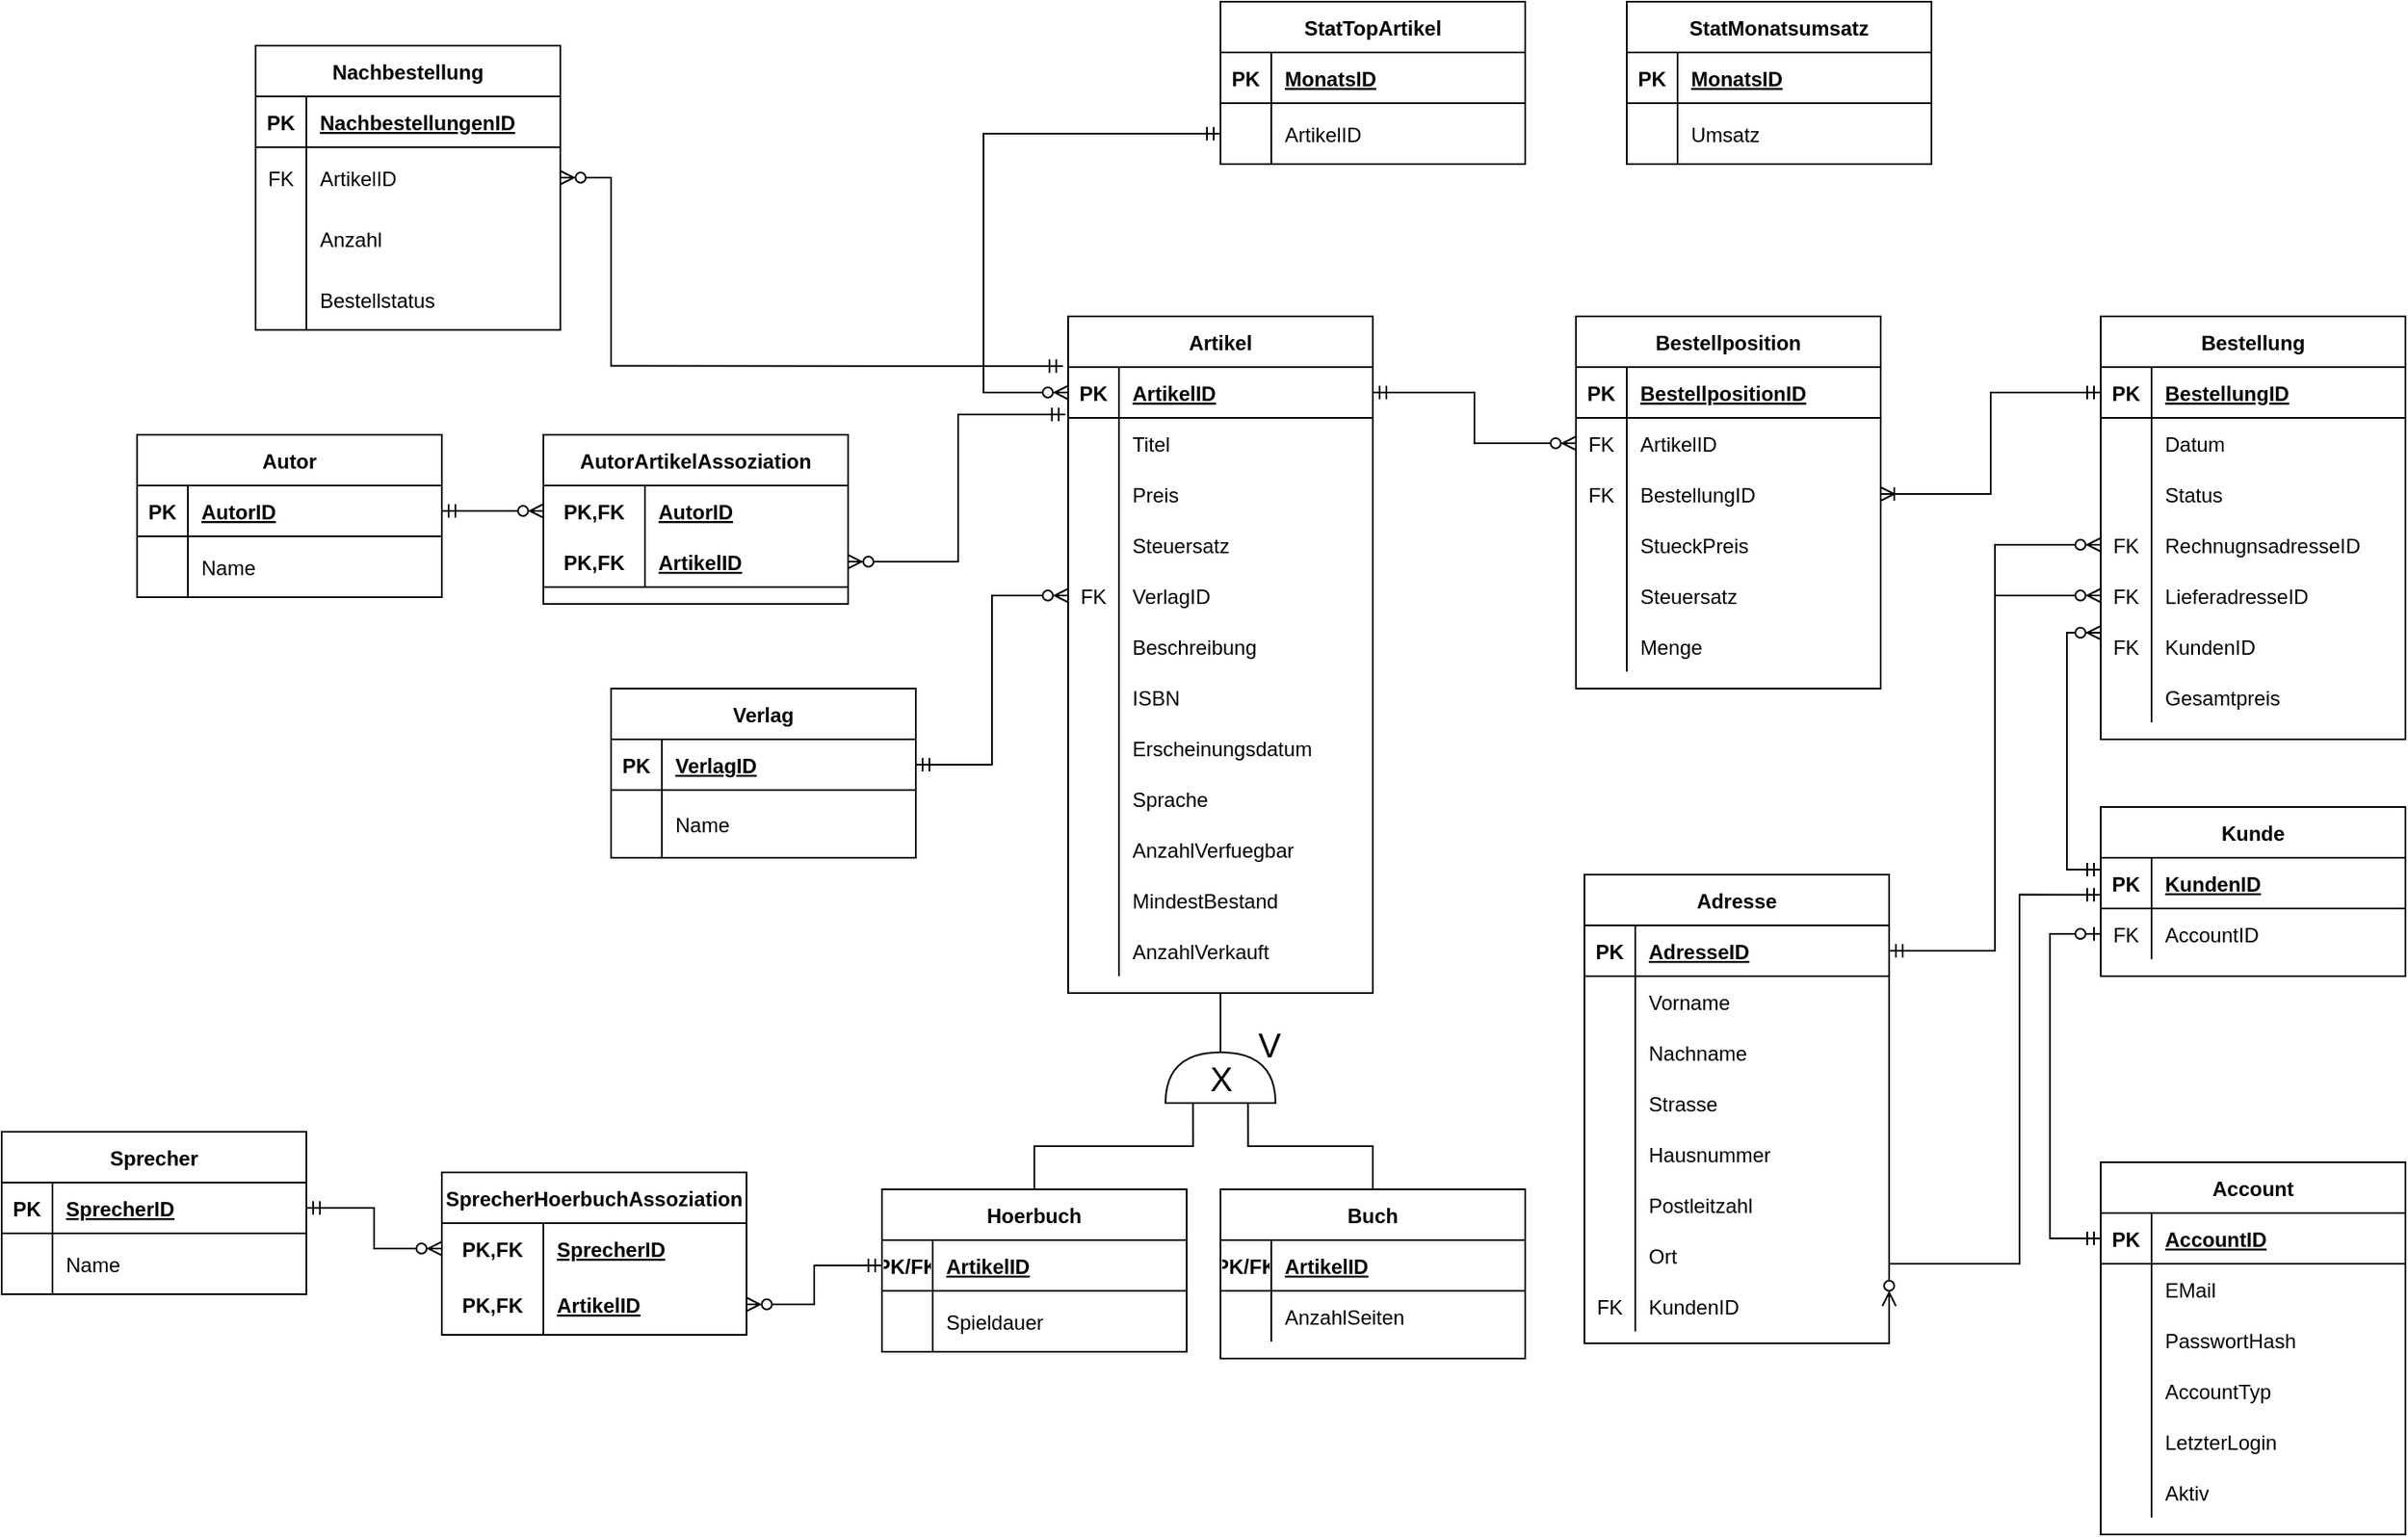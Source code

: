 <mxfile version="18.0.3" type="device"><diagram name="Page-1" id="9f46799a-70d6-7492-0946-bef42562c5a5"><mxGraphModel dx="3155" dy="4878" grid="1" gridSize="10" guides="1" tooltips="1" connect="1" arrows="1" fold="1" page="1" pageScale="1" pageWidth="1100" pageHeight="850" background="none" math="0" shadow="0"><root><mxCell id="0"/><mxCell id="1" parent="0"/><mxCell id="DwqNOVMv9Qm3xg07h4hm-41" value="Artikel" style="shape=table;startSize=30;container=1;collapsible=1;childLayout=tableLayout;fixedRows=1;rowLines=0;fontStyle=1;align=center;resizeLast=1;" parent="1" vertex="1"><mxGeometry x="190" y="90" width="180" height="400" as="geometry"/></mxCell><mxCell id="DwqNOVMv9Qm3xg07h4hm-42" value="" style="shape=tableRow;horizontal=0;startSize=0;swimlaneHead=0;swimlaneBody=0;fillColor=none;collapsible=0;dropTarget=0;points=[[0,0.5],[1,0.5]];portConstraint=eastwest;top=0;left=0;right=0;bottom=1;" parent="DwqNOVMv9Qm3xg07h4hm-41" vertex="1"><mxGeometry y="30" width="180" height="30" as="geometry"/></mxCell><mxCell id="DwqNOVMv9Qm3xg07h4hm-43" value="PK" style="shape=partialRectangle;connectable=0;fillColor=none;top=0;left=0;bottom=0;right=0;fontStyle=1;overflow=hidden;" parent="DwqNOVMv9Qm3xg07h4hm-42" vertex="1"><mxGeometry width="30" height="30" as="geometry"><mxRectangle width="30" height="30" as="alternateBounds"/></mxGeometry></mxCell><mxCell id="DwqNOVMv9Qm3xg07h4hm-44" value="ArtikelID" style="shape=partialRectangle;connectable=0;fillColor=none;top=0;left=0;bottom=0;right=0;align=left;spacingLeft=6;fontStyle=5;overflow=hidden;" parent="DwqNOVMv9Qm3xg07h4hm-42" vertex="1"><mxGeometry x="30" width="150" height="30" as="geometry"><mxRectangle width="150" height="30" as="alternateBounds"/></mxGeometry></mxCell><mxCell id="DwqNOVMv9Qm3xg07h4hm-45" value="" style="shape=tableRow;horizontal=0;startSize=0;swimlaneHead=0;swimlaneBody=0;fillColor=none;collapsible=0;dropTarget=0;points=[[0,0.5],[1,0.5]];portConstraint=eastwest;top=0;left=0;right=0;bottom=0;" parent="DwqNOVMv9Qm3xg07h4hm-41" vertex="1"><mxGeometry y="60" width="180" height="30" as="geometry"/></mxCell><mxCell id="DwqNOVMv9Qm3xg07h4hm-46" value="" style="shape=partialRectangle;connectable=0;fillColor=none;top=0;left=0;bottom=0;right=0;editable=1;overflow=hidden;" parent="DwqNOVMv9Qm3xg07h4hm-45" vertex="1"><mxGeometry width="30" height="30" as="geometry"><mxRectangle width="30" height="30" as="alternateBounds"/></mxGeometry></mxCell><mxCell id="DwqNOVMv9Qm3xg07h4hm-47" value="Titel" style="shape=partialRectangle;connectable=0;fillColor=none;top=0;left=0;bottom=0;right=0;align=left;spacingLeft=6;overflow=hidden;" parent="DwqNOVMv9Qm3xg07h4hm-45" vertex="1"><mxGeometry x="30" width="150" height="30" as="geometry"><mxRectangle width="150" height="30" as="alternateBounds"/></mxGeometry></mxCell><mxCell id="DwqNOVMv9Qm3xg07h4hm-48" value="" style="shape=tableRow;horizontal=0;startSize=0;swimlaneHead=0;swimlaneBody=0;fillColor=none;collapsible=0;dropTarget=0;points=[[0,0.5],[1,0.5]];portConstraint=eastwest;top=0;left=0;right=0;bottom=0;" parent="DwqNOVMv9Qm3xg07h4hm-41" vertex="1"><mxGeometry y="90" width="180" height="30" as="geometry"/></mxCell><mxCell id="DwqNOVMv9Qm3xg07h4hm-49" value="" style="shape=partialRectangle;connectable=0;fillColor=none;top=0;left=0;bottom=0;right=0;editable=1;overflow=hidden;" parent="DwqNOVMv9Qm3xg07h4hm-48" vertex="1"><mxGeometry width="30" height="30" as="geometry"><mxRectangle width="30" height="30" as="alternateBounds"/></mxGeometry></mxCell><mxCell id="DwqNOVMv9Qm3xg07h4hm-50" value="Preis" style="shape=partialRectangle;connectable=0;fillColor=none;top=0;left=0;bottom=0;right=0;align=left;spacingLeft=6;overflow=hidden;" parent="DwqNOVMv9Qm3xg07h4hm-48" vertex="1"><mxGeometry x="30" width="150" height="30" as="geometry"><mxRectangle width="150" height="30" as="alternateBounds"/></mxGeometry></mxCell><mxCell id="DwqNOVMv9Qm3xg07h4hm-311" value="" style="shape=tableRow;horizontal=0;startSize=0;swimlaneHead=0;swimlaneBody=0;fillColor=none;collapsible=0;dropTarget=0;points=[[0,0.5],[1,0.5]];portConstraint=eastwest;top=0;left=0;right=0;bottom=0;" parent="DwqNOVMv9Qm3xg07h4hm-41" vertex="1"><mxGeometry y="120" width="180" height="30" as="geometry"/></mxCell><mxCell id="DwqNOVMv9Qm3xg07h4hm-312" value="" style="shape=partialRectangle;connectable=0;fillColor=none;top=0;left=0;bottom=0;right=0;editable=1;overflow=hidden;" parent="DwqNOVMv9Qm3xg07h4hm-311" vertex="1"><mxGeometry width="30" height="30" as="geometry"><mxRectangle width="30" height="30" as="alternateBounds"/></mxGeometry></mxCell><mxCell id="DwqNOVMv9Qm3xg07h4hm-313" value="Steuersatz" style="shape=partialRectangle;connectable=0;fillColor=none;top=0;left=0;bottom=0;right=0;align=left;spacingLeft=6;overflow=hidden;" parent="DwqNOVMv9Qm3xg07h4hm-311" vertex="1"><mxGeometry x="30" width="150" height="30" as="geometry"><mxRectangle width="150" height="30" as="alternateBounds"/></mxGeometry></mxCell><mxCell id="DwqNOVMv9Qm3xg07h4hm-54" value="" style="shape=tableRow;horizontal=0;startSize=0;swimlaneHead=0;swimlaneBody=0;fillColor=none;collapsible=0;dropTarget=0;points=[[0,0.5],[1,0.5]];portConstraint=eastwest;top=0;left=0;right=0;bottom=0;" parent="DwqNOVMv9Qm3xg07h4hm-41" vertex="1"><mxGeometry y="150" width="180" height="30" as="geometry"/></mxCell><mxCell id="DwqNOVMv9Qm3xg07h4hm-55" value="FK" style="shape=partialRectangle;connectable=0;fillColor=none;top=0;left=0;bottom=0;right=0;editable=1;overflow=hidden;" parent="DwqNOVMv9Qm3xg07h4hm-54" vertex="1"><mxGeometry width="30" height="30" as="geometry"><mxRectangle width="30" height="30" as="alternateBounds"/></mxGeometry></mxCell><mxCell id="DwqNOVMv9Qm3xg07h4hm-56" value="VerlagID" style="shape=partialRectangle;connectable=0;fillColor=none;top=0;left=0;bottom=0;right=0;align=left;spacingLeft=6;overflow=hidden;" parent="DwqNOVMv9Qm3xg07h4hm-54" vertex="1"><mxGeometry x="30" width="150" height="30" as="geometry"><mxRectangle width="150" height="30" as="alternateBounds"/></mxGeometry></mxCell><mxCell id="DwqNOVMv9Qm3xg07h4hm-57" value="" style="shape=tableRow;horizontal=0;startSize=0;swimlaneHead=0;swimlaneBody=0;fillColor=none;collapsible=0;dropTarget=0;points=[[0,0.5],[1,0.5]];portConstraint=eastwest;top=0;left=0;right=0;bottom=0;" parent="DwqNOVMv9Qm3xg07h4hm-41" vertex="1"><mxGeometry y="180" width="180" height="30" as="geometry"/></mxCell><mxCell id="DwqNOVMv9Qm3xg07h4hm-58" value="" style="shape=partialRectangle;connectable=0;fillColor=none;top=0;left=0;bottom=0;right=0;editable=1;overflow=hidden;" parent="DwqNOVMv9Qm3xg07h4hm-57" vertex="1"><mxGeometry width="30" height="30" as="geometry"><mxRectangle width="30" height="30" as="alternateBounds"/></mxGeometry></mxCell><mxCell id="DwqNOVMv9Qm3xg07h4hm-59" value="Beschreibung" style="shape=partialRectangle;connectable=0;fillColor=none;top=0;left=0;bottom=0;right=0;align=left;spacingLeft=6;overflow=hidden;" parent="DwqNOVMv9Qm3xg07h4hm-57" vertex="1"><mxGeometry x="30" width="150" height="30" as="geometry"><mxRectangle width="150" height="30" as="alternateBounds"/></mxGeometry></mxCell><mxCell id="DwqNOVMv9Qm3xg07h4hm-60" value="" style="shape=tableRow;horizontal=0;startSize=0;swimlaneHead=0;swimlaneBody=0;fillColor=none;collapsible=0;dropTarget=0;points=[[0,0.5],[1,0.5]];portConstraint=eastwest;top=0;left=0;right=0;bottom=0;" parent="DwqNOVMv9Qm3xg07h4hm-41" vertex="1"><mxGeometry y="210" width="180" height="30" as="geometry"/></mxCell><mxCell id="DwqNOVMv9Qm3xg07h4hm-61" value="" style="shape=partialRectangle;connectable=0;fillColor=none;top=0;left=0;bottom=0;right=0;editable=1;overflow=hidden;" parent="DwqNOVMv9Qm3xg07h4hm-60" vertex="1"><mxGeometry width="30" height="30" as="geometry"><mxRectangle width="30" height="30" as="alternateBounds"/></mxGeometry></mxCell><mxCell id="DwqNOVMv9Qm3xg07h4hm-62" value="ISBN" style="shape=partialRectangle;connectable=0;fillColor=none;top=0;left=0;bottom=0;right=0;align=left;spacingLeft=6;overflow=hidden;" parent="DwqNOVMv9Qm3xg07h4hm-60" vertex="1"><mxGeometry x="30" width="150" height="30" as="geometry"><mxRectangle width="150" height="30" as="alternateBounds"/></mxGeometry></mxCell><mxCell id="_Ptw6xubz1WOJnl3ypWV-29" value="" style="shape=tableRow;horizontal=0;startSize=0;swimlaneHead=0;swimlaneBody=0;fillColor=none;collapsible=0;dropTarget=0;points=[[0,0.5],[1,0.5]];portConstraint=eastwest;top=0;left=0;right=0;bottom=0;" parent="DwqNOVMv9Qm3xg07h4hm-41" vertex="1"><mxGeometry y="240" width="180" height="30" as="geometry"/></mxCell><mxCell id="_Ptw6xubz1WOJnl3ypWV-30" value="" style="shape=partialRectangle;connectable=0;fillColor=none;top=0;left=0;bottom=0;right=0;editable=1;overflow=hidden;" parent="_Ptw6xubz1WOJnl3ypWV-29" vertex="1"><mxGeometry width="30" height="30" as="geometry"><mxRectangle width="30" height="30" as="alternateBounds"/></mxGeometry></mxCell><mxCell id="_Ptw6xubz1WOJnl3ypWV-31" value="Erscheinungsdatum" style="shape=partialRectangle;connectable=0;fillColor=none;top=0;left=0;bottom=0;right=0;align=left;spacingLeft=6;overflow=hidden;" parent="_Ptw6xubz1WOJnl3ypWV-29" vertex="1"><mxGeometry x="30" width="150" height="30" as="geometry"><mxRectangle width="150" height="30" as="alternateBounds"/></mxGeometry></mxCell><mxCell id="_Ptw6xubz1WOJnl3ypWV-32" value="" style="shape=tableRow;horizontal=0;startSize=0;swimlaneHead=0;swimlaneBody=0;fillColor=none;collapsible=0;dropTarget=0;points=[[0,0.5],[1,0.5]];portConstraint=eastwest;top=0;left=0;right=0;bottom=0;" parent="DwqNOVMv9Qm3xg07h4hm-41" vertex="1"><mxGeometry y="270" width="180" height="30" as="geometry"/></mxCell><mxCell id="_Ptw6xubz1WOJnl3ypWV-33" value="" style="shape=partialRectangle;connectable=0;fillColor=none;top=0;left=0;bottom=0;right=0;editable=1;overflow=hidden;" parent="_Ptw6xubz1WOJnl3ypWV-32" vertex="1"><mxGeometry width="30" height="30" as="geometry"><mxRectangle width="30" height="30" as="alternateBounds"/></mxGeometry></mxCell><mxCell id="_Ptw6xubz1WOJnl3ypWV-34" value="Sprache" style="shape=partialRectangle;connectable=0;fillColor=none;top=0;left=0;bottom=0;right=0;align=left;spacingLeft=6;overflow=hidden;" parent="_Ptw6xubz1WOJnl3ypWV-32" vertex="1"><mxGeometry x="30" width="150" height="30" as="geometry"><mxRectangle width="150" height="30" as="alternateBounds"/></mxGeometry></mxCell><mxCell id="_Ptw6xubz1WOJnl3ypWV-125" value="" style="shape=tableRow;horizontal=0;startSize=0;swimlaneHead=0;swimlaneBody=0;fillColor=none;collapsible=0;dropTarget=0;points=[[0,0.5],[1,0.5]];portConstraint=eastwest;top=0;left=0;right=0;bottom=0;" parent="DwqNOVMv9Qm3xg07h4hm-41" vertex="1"><mxGeometry y="300" width="180" height="30" as="geometry"/></mxCell><mxCell id="_Ptw6xubz1WOJnl3ypWV-126" value="" style="shape=partialRectangle;connectable=0;fillColor=none;top=0;left=0;bottom=0;right=0;editable=1;overflow=hidden;" parent="_Ptw6xubz1WOJnl3ypWV-125" vertex="1"><mxGeometry width="30" height="30" as="geometry"><mxRectangle width="30" height="30" as="alternateBounds"/></mxGeometry></mxCell><mxCell id="_Ptw6xubz1WOJnl3ypWV-127" value="AnzahlVerfuegbar" style="shape=partialRectangle;connectable=0;fillColor=none;top=0;left=0;bottom=0;right=0;align=left;spacingLeft=6;overflow=hidden;" parent="_Ptw6xubz1WOJnl3ypWV-125" vertex="1"><mxGeometry x="30" width="150" height="30" as="geometry"><mxRectangle width="150" height="30" as="alternateBounds"/></mxGeometry></mxCell><mxCell id="35xyCiqC6zG6xR8JE-s9-1" value="" style="shape=tableRow;horizontal=0;startSize=0;swimlaneHead=0;swimlaneBody=0;fillColor=none;collapsible=0;dropTarget=0;points=[[0,0.5],[1,0.5]];portConstraint=eastwest;top=0;left=0;right=0;bottom=0;" parent="DwqNOVMv9Qm3xg07h4hm-41" vertex="1"><mxGeometry y="330" width="180" height="30" as="geometry"/></mxCell><mxCell id="35xyCiqC6zG6xR8JE-s9-2" value="" style="shape=partialRectangle;connectable=0;fillColor=none;top=0;left=0;bottom=0;right=0;editable=1;overflow=hidden;" parent="35xyCiqC6zG6xR8JE-s9-1" vertex="1"><mxGeometry width="30" height="30" as="geometry"><mxRectangle width="30" height="30" as="alternateBounds"/></mxGeometry></mxCell><mxCell id="35xyCiqC6zG6xR8JE-s9-3" value="MindestBestand" style="shape=partialRectangle;connectable=0;fillColor=none;top=0;left=0;bottom=0;right=0;align=left;spacingLeft=6;overflow=hidden;" parent="35xyCiqC6zG6xR8JE-s9-1" vertex="1"><mxGeometry x="30" width="150" height="30" as="geometry"><mxRectangle width="150" height="30" as="alternateBounds"/></mxGeometry></mxCell><mxCell id="IBBIQn2ifLGHN9YygqGy-1" value="" style="shape=tableRow;horizontal=0;startSize=0;swimlaneHead=0;swimlaneBody=0;fillColor=none;collapsible=0;dropTarget=0;points=[[0,0.5],[1,0.5]];portConstraint=eastwest;top=0;left=0;right=0;bottom=0;" parent="DwqNOVMv9Qm3xg07h4hm-41" vertex="1"><mxGeometry y="360" width="180" height="30" as="geometry"/></mxCell><mxCell id="IBBIQn2ifLGHN9YygqGy-2" value="" style="shape=partialRectangle;connectable=0;fillColor=none;top=0;left=0;bottom=0;right=0;editable=1;overflow=hidden;" parent="IBBIQn2ifLGHN9YygqGy-1" vertex="1"><mxGeometry width="30" height="30" as="geometry"><mxRectangle width="30" height="30" as="alternateBounds"/></mxGeometry></mxCell><mxCell id="IBBIQn2ifLGHN9YygqGy-3" value="AnzahlVerkauft" style="shape=partialRectangle;connectable=0;fillColor=none;top=0;left=0;bottom=0;right=0;align=left;spacingLeft=6;overflow=hidden;" parent="IBBIQn2ifLGHN9YygqGy-1" vertex="1"><mxGeometry x="30" width="150" height="30" as="geometry"><mxRectangle width="150" height="30" as="alternateBounds"/></mxGeometry></mxCell><mxCell id="DwqNOVMv9Qm3xg07h4hm-66" value="Buch" style="shape=table;startSize=30;container=1;collapsible=1;childLayout=tableLayout;fixedRows=1;rowLines=0;fontStyle=1;align=center;resizeLast=1;" parent="1" vertex="1"><mxGeometry x="280" y="606" width="180" height="100" as="geometry"/></mxCell><mxCell id="DwqNOVMv9Qm3xg07h4hm-67" value="" style="shape=tableRow;horizontal=0;startSize=0;swimlaneHead=0;swimlaneBody=0;fillColor=none;collapsible=0;dropTarget=0;points=[[0,0.5],[1,0.5]];portConstraint=eastwest;top=0;left=0;right=0;bottom=1;" parent="DwqNOVMv9Qm3xg07h4hm-66" vertex="1"><mxGeometry y="30" width="180" height="30" as="geometry"/></mxCell><mxCell id="DwqNOVMv9Qm3xg07h4hm-68" value="PK/FK" style="shape=partialRectangle;connectable=0;fillColor=none;top=0;left=0;bottom=0;right=0;fontStyle=1;overflow=hidden;" parent="DwqNOVMv9Qm3xg07h4hm-67" vertex="1"><mxGeometry width="30" height="30" as="geometry"><mxRectangle width="30" height="30" as="alternateBounds"/></mxGeometry></mxCell><mxCell id="DwqNOVMv9Qm3xg07h4hm-69" value="ArtikelID" style="shape=partialRectangle;connectable=0;fillColor=none;top=0;left=0;bottom=0;right=0;align=left;spacingLeft=6;fontStyle=5;overflow=hidden;" parent="DwqNOVMv9Qm3xg07h4hm-67" vertex="1"><mxGeometry x="30" width="150" height="30" as="geometry"><mxRectangle width="150" height="30" as="alternateBounds"/></mxGeometry></mxCell><mxCell id="DwqNOVMv9Qm3xg07h4hm-73" value="" style="shape=tableRow;horizontal=0;startSize=0;swimlaneHead=0;swimlaneBody=0;fillColor=none;collapsible=0;dropTarget=0;points=[[0,0.5],[1,0.5]];portConstraint=eastwest;top=0;left=0;right=0;bottom=0;" parent="DwqNOVMv9Qm3xg07h4hm-66" vertex="1"><mxGeometry y="60" width="180" height="30" as="geometry"/></mxCell><mxCell id="DwqNOVMv9Qm3xg07h4hm-74" value="" style="shape=partialRectangle;connectable=0;fillColor=none;top=0;left=0;bottom=0;right=0;editable=1;overflow=hidden;" parent="DwqNOVMv9Qm3xg07h4hm-73" vertex="1"><mxGeometry width="30" height="30" as="geometry"><mxRectangle width="30" height="30" as="alternateBounds"/></mxGeometry></mxCell><mxCell id="DwqNOVMv9Qm3xg07h4hm-75" value="AnzahlSeiten" style="shape=partialRectangle;connectable=0;fillColor=none;top=0;left=0;bottom=0;right=0;align=left;spacingLeft=6;overflow=hidden;" parent="DwqNOVMv9Qm3xg07h4hm-73" vertex="1"><mxGeometry x="30" width="150" height="30" as="geometry"><mxRectangle width="150" height="30" as="alternateBounds"/></mxGeometry></mxCell><mxCell id="DwqNOVMv9Qm3xg07h4hm-92" value="Hoerbuch" style="shape=table;startSize=30;container=1;collapsible=1;childLayout=tableLayout;fixedRows=1;rowLines=0;fontStyle=1;align=center;resizeLast=1;" parent="1" vertex="1"><mxGeometry x="80" y="606" width="180" height="96" as="geometry"/></mxCell><mxCell id="DwqNOVMv9Qm3xg07h4hm-93" value="" style="shape=tableRow;horizontal=0;startSize=0;swimlaneHead=0;swimlaneBody=0;fillColor=none;collapsible=0;dropTarget=0;points=[[0,0.5],[1,0.5]];portConstraint=eastwest;top=0;left=0;right=0;bottom=1;" parent="DwqNOVMv9Qm3xg07h4hm-92" vertex="1"><mxGeometry y="30" width="180" height="30" as="geometry"/></mxCell><mxCell id="DwqNOVMv9Qm3xg07h4hm-94" value="PK/FK" style="shape=partialRectangle;connectable=0;fillColor=none;top=0;left=0;bottom=0;right=0;fontStyle=1;overflow=hidden;" parent="DwqNOVMv9Qm3xg07h4hm-93" vertex="1"><mxGeometry width="30" height="30" as="geometry"><mxRectangle width="30" height="30" as="alternateBounds"/></mxGeometry></mxCell><mxCell id="DwqNOVMv9Qm3xg07h4hm-95" value="ArtikelID" style="shape=partialRectangle;connectable=0;fillColor=none;top=0;left=0;bottom=0;right=0;align=left;spacingLeft=6;fontStyle=5;overflow=hidden;" parent="DwqNOVMv9Qm3xg07h4hm-93" vertex="1"><mxGeometry x="30" width="150" height="30" as="geometry"><mxRectangle width="150" height="30" as="alternateBounds"/></mxGeometry></mxCell><mxCell id="DwqNOVMv9Qm3xg07h4hm-99" value="" style="shape=tableRow;horizontal=0;startSize=0;swimlaneHead=0;swimlaneBody=0;fillColor=none;collapsible=0;dropTarget=0;points=[[0,0.5],[1,0.5]];portConstraint=eastwest;top=0;left=0;right=0;bottom=0;" parent="DwqNOVMv9Qm3xg07h4hm-92" vertex="1"><mxGeometry y="60" width="180" height="36" as="geometry"/></mxCell><mxCell id="DwqNOVMv9Qm3xg07h4hm-100" value="" style="shape=partialRectangle;connectable=0;fillColor=none;top=0;left=0;bottom=0;right=0;editable=1;overflow=hidden;" parent="DwqNOVMv9Qm3xg07h4hm-99" vertex="1"><mxGeometry width="30" height="36" as="geometry"><mxRectangle width="30" height="36" as="alternateBounds"/></mxGeometry></mxCell><mxCell id="DwqNOVMv9Qm3xg07h4hm-101" value="Spieldauer" style="shape=partialRectangle;connectable=0;fillColor=none;top=0;left=0;bottom=0;right=0;align=left;spacingLeft=6;overflow=hidden;" parent="DwqNOVMv9Qm3xg07h4hm-99" vertex="1"><mxGeometry x="30" width="150" height="36" as="geometry"><mxRectangle width="150" height="36" as="alternateBounds"/></mxGeometry></mxCell><mxCell id="_Ptw6xubz1WOJnl3ypWV-1" value="Sprecher" style="shape=table;startSize=30;container=1;collapsible=1;childLayout=tableLayout;fixedRows=1;rowLines=0;fontStyle=1;align=center;resizeLast=1;" parent="1" vertex="1"><mxGeometry x="-440" y="572" width="180" height="96" as="geometry"/></mxCell><mxCell id="_Ptw6xubz1WOJnl3ypWV-2" value="" style="shape=tableRow;horizontal=0;startSize=0;swimlaneHead=0;swimlaneBody=0;fillColor=none;collapsible=0;dropTarget=0;points=[[0,0.5],[1,0.5]];portConstraint=eastwest;top=0;left=0;right=0;bottom=1;" parent="_Ptw6xubz1WOJnl3ypWV-1" vertex="1"><mxGeometry y="30" width="180" height="30" as="geometry"/></mxCell><mxCell id="_Ptw6xubz1WOJnl3ypWV-3" value="PK" style="shape=partialRectangle;connectable=0;fillColor=none;top=0;left=0;bottom=0;right=0;fontStyle=1;overflow=hidden;" parent="_Ptw6xubz1WOJnl3ypWV-2" vertex="1"><mxGeometry width="30" height="30" as="geometry"><mxRectangle width="30" height="30" as="alternateBounds"/></mxGeometry></mxCell><mxCell id="_Ptw6xubz1WOJnl3ypWV-4" value="SprecherID" style="shape=partialRectangle;connectable=0;fillColor=none;top=0;left=0;bottom=0;right=0;align=left;spacingLeft=6;fontStyle=5;overflow=hidden;" parent="_Ptw6xubz1WOJnl3ypWV-2" vertex="1"><mxGeometry x="30" width="150" height="30" as="geometry"><mxRectangle width="150" height="30" as="alternateBounds"/></mxGeometry></mxCell><mxCell id="_Ptw6xubz1WOJnl3ypWV-8" value="" style="shape=tableRow;horizontal=0;startSize=0;swimlaneHead=0;swimlaneBody=0;fillColor=none;collapsible=0;dropTarget=0;points=[[0,0.5],[1,0.5]];portConstraint=eastwest;top=0;left=0;right=0;bottom=0;" parent="_Ptw6xubz1WOJnl3ypWV-1" vertex="1"><mxGeometry y="60" width="180" height="36" as="geometry"/></mxCell><mxCell id="_Ptw6xubz1WOJnl3ypWV-9" value="" style="shape=partialRectangle;connectable=0;fillColor=none;top=0;left=0;bottom=0;right=0;editable=1;overflow=hidden;" parent="_Ptw6xubz1WOJnl3ypWV-8" vertex="1"><mxGeometry width="30" height="36" as="geometry"><mxRectangle width="30" height="36" as="alternateBounds"/></mxGeometry></mxCell><mxCell id="_Ptw6xubz1WOJnl3ypWV-10" value="Name" style="shape=partialRectangle;connectable=0;fillColor=none;top=0;left=0;bottom=0;right=0;align=left;spacingLeft=6;overflow=hidden;" parent="_Ptw6xubz1WOJnl3ypWV-8" vertex="1"><mxGeometry x="30" width="150" height="36" as="geometry"><mxRectangle width="150" height="36" as="alternateBounds"/></mxGeometry></mxCell><mxCell id="_Ptw6xubz1WOJnl3ypWV-35" value="Verlag" style="shape=table;startSize=30;container=1;collapsible=1;childLayout=tableLayout;fixedRows=1;rowLines=0;fontStyle=1;align=center;resizeLast=1;" parent="1" vertex="1"><mxGeometry x="-80" y="310" width="180" height="100" as="geometry"/></mxCell><mxCell id="_Ptw6xubz1WOJnl3ypWV-36" value="" style="shape=tableRow;horizontal=0;startSize=0;swimlaneHead=0;swimlaneBody=0;fillColor=none;collapsible=0;dropTarget=0;points=[[0,0.5],[1,0.5]];portConstraint=eastwest;top=0;left=0;right=0;bottom=1;" parent="_Ptw6xubz1WOJnl3ypWV-35" vertex="1"><mxGeometry y="30" width="180" height="30" as="geometry"/></mxCell><mxCell id="_Ptw6xubz1WOJnl3ypWV-37" value="PK" style="shape=partialRectangle;connectable=0;fillColor=none;top=0;left=0;bottom=0;right=0;fontStyle=1;overflow=hidden;" parent="_Ptw6xubz1WOJnl3ypWV-36" vertex="1"><mxGeometry width="30" height="30" as="geometry"><mxRectangle width="30" height="30" as="alternateBounds"/></mxGeometry></mxCell><mxCell id="_Ptw6xubz1WOJnl3ypWV-38" value="VerlagID" style="shape=partialRectangle;connectable=0;fillColor=none;top=0;left=0;bottom=0;right=0;align=left;spacingLeft=6;fontStyle=5;overflow=hidden;" parent="_Ptw6xubz1WOJnl3ypWV-36" vertex="1"><mxGeometry x="30" width="150" height="30" as="geometry"><mxRectangle width="150" height="30" as="alternateBounds"/></mxGeometry></mxCell><mxCell id="_Ptw6xubz1WOJnl3ypWV-39" value="" style="shape=tableRow;horizontal=0;startSize=0;swimlaneHead=0;swimlaneBody=0;fillColor=none;collapsible=0;dropTarget=0;points=[[0,0.5],[1,0.5]];portConstraint=eastwest;top=0;left=0;right=0;bottom=0;" parent="_Ptw6xubz1WOJnl3ypWV-35" vertex="1"><mxGeometry y="60" width="180" height="40" as="geometry"/></mxCell><mxCell id="_Ptw6xubz1WOJnl3ypWV-40" value="" style="shape=partialRectangle;connectable=0;fillColor=none;top=0;left=0;bottom=0;right=0;editable=1;overflow=hidden;" parent="_Ptw6xubz1WOJnl3ypWV-39" vertex="1"><mxGeometry width="30" height="40" as="geometry"><mxRectangle width="30" height="40" as="alternateBounds"/></mxGeometry></mxCell><mxCell id="_Ptw6xubz1WOJnl3ypWV-41" value="Name" style="shape=partialRectangle;connectable=0;fillColor=none;top=0;left=0;bottom=0;right=0;align=left;spacingLeft=6;overflow=hidden;" parent="_Ptw6xubz1WOJnl3ypWV-39" vertex="1"><mxGeometry x="30" width="150" height="40" as="geometry"><mxRectangle width="150" height="40" as="alternateBounds"/></mxGeometry></mxCell><mxCell id="_Ptw6xubz1WOJnl3ypWV-85" value="Autor" style="shape=table;startSize=30;container=1;collapsible=1;childLayout=tableLayout;fixedRows=1;rowLines=0;fontStyle=1;align=center;resizeLast=1;" parent="1" vertex="1"><mxGeometry x="-360" y="160" width="180" height="96" as="geometry"/></mxCell><mxCell id="_Ptw6xubz1WOJnl3ypWV-86" value="" style="shape=tableRow;horizontal=0;startSize=0;swimlaneHead=0;swimlaneBody=0;fillColor=none;collapsible=0;dropTarget=0;points=[[0,0.5],[1,0.5]];portConstraint=eastwest;top=0;left=0;right=0;bottom=1;" parent="_Ptw6xubz1WOJnl3ypWV-85" vertex="1"><mxGeometry y="30" width="180" height="30" as="geometry"/></mxCell><mxCell id="_Ptw6xubz1WOJnl3ypWV-87" value="PK" style="shape=partialRectangle;connectable=0;fillColor=none;top=0;left=0;bottom=0;right=0;fontStyle=1;overflow=hidden;" parent="_Ptw6xubz1WOJnl3ypWV-86" vertex="1"><mxGeometry width="30" height="30" as="geometry"><mxRectangle width="30" height="30" as="alternateBounds"/></mxGeometry></mxCell><mxCell id="_Ptw6xubz1WOJnl3ypWV-88" value="AutorID" style="shape=partialRectangle;connectable=0;fillColor=none;top=0;left=0;bottom=0;right=0;align=left;spacingLeft=6;fontStyle=5;overflow=hidden;" parent="_Ptw6xubz1WOJnl3ypWV-86" vertex="1"><mxGeometry x="30" width="150" height="30" as="geometry"><mxRectangle width="150" height="30" as="alternateBounds"/></mxGeometry></mxCell><mxCell id="_Ptw6xubz1WOJnl3ypWV-89" value="" style="shape=tableRow;horizontal=0;startSize=0;swimlaneHead=0;swimlaneBody=0;fillColor=none;collapsible=0;dropTarget=0;points=[[0,0.5],[1,0.5]];portConstraint=eastwest;top=0;left=0;right=0;bottom=0;" parent="_Ptw6xubz1WOJnl3ypWV-85" vertex="1"><mxGeometry y="60" width="180" height="36" as="geometry"/></mxCell><mxCell id="_Ptw6xubz1WOJnl3ypWV-90" value="" style="shape=partialRectangle;connectable=0;fillColor=none;top=0;left=0;bottom=0;right=0;editable=1;overflow=hidden;" parent="_Ptw6xubz1WOJnl3ypWV-89" vertex="1"><mxGeometry width="30" height="36" as="geometry"><mxRectangle width="30" height="36" as="alternateBounds"/></mxGeometry></mxCell><mxCell id="_Ptw6xubz1WOJnl3ypWV-91" value="Name" style="shape=partialRectangle;connectable=0;fillColor=none;top=0;left=0;bottom=0;right=0;align=left;spacingLeft=6;overflow=hidden;" parent="_Ptw6xubz1WOJnl3ypWV-89" vertex="1"><mxGeometry x="30" width="150" height="36" as="geometry"><mxRectangle width="150" height="36" as="alternateBounds"/></mxGeometry></mxCell><mxCell id="_Ptw6xubz1WOJnl3ypWV-123" value="" style="edgeStyle=orthogonalEdgeStyle;fontSize=12;html=1;endArrow=ERzeroToMany;startArrow=ERmandOne;rounded=0;entryX=0;entryY=0.5;entryDx=0;entryDy=0;exitX=1;exitY=0.5;exitDx=0;exitDy=0;" parent="1" source="_Ptw6xubz1WOJnl3ypWV-36" target="DwqNOVMv9Qm3xg07h4hm-54" edge="1"><mxGeometry width="100" height="100" relative="1" as="geometry"><mxPoint x="70" y="475" as="sourcePoint"/><mxPoint x="170" y="375" as="targetPoint"/></mxGeometry></mxCell><mxCell id="_Ptw6xubz1WOJnl3ypWV-128" value="Bestellposition" style="shape=table;startSize=30;container=1;collapsible=1;childLayout=tableLayout;fixedRows=1;rowLines=0;fontStyle=1;align=center;resizeLast=1;" parent="1" vertex="1"><mxGeometry x="490" y="90" width="180" height="220" as="geometry"/></mxCell><mxCell id="_Ptw6xubz1WOJnl3ypWV-129" value="" style="shape=tableRow;horizontal=0;startSize=0;swimlaneHead=0;swimlaneBody=0;fillColor=none;collapsible=0;dropTarget=0;points=[[0,0.5],[1,0.5]];portConstraint=eastwest;top=0;left=0;right=0;bottom=1;" parent="_Ptw6xubz1WOJnl3ypWV-128" vertex="1"><mxGeometry y="30" width="180" height="30" as="geometry"/></mxCell><mxCell id="_Ptw6xubz1WOJnl3ypWV-130" value="PK" style="shape=partialRectangle;connectable=0;fillColor=none;top=0;left=0;bottom=0;right=0;fontStyle=1;overflow=hidden;" parent="_Ptw6xubz1WOJnl3ypWV-129" vertex="1"><mxGeometry width="30" height="30" as="geometry"><mxRectangle width="30" height="30" as="alternateBounds"/></mxGeometry></mxCell><mxCell id="_Ptw6xubz1WOJnl3ypWV-131" value="BestellpositionID" style="shape=partialRectangle;connectable=0;fillColor=none;top=0;left=0;bottom=0;right=0;align=left;spacingLeft=6;fontStyle=5;overflow=hidden;" parent="_Ptw6xubz1WOJnl3ypWV-129" vertex="1"><mxGeometry x="30" width="150" height="30" as="geometry"><mxRectangle width="150" height="30" as="alternateBounds"/></mxGeometry></mxCell><mxCell id="_Ptw6xubz1WOJnl3ypWV-132" value="" style="shape=tableRow;horizontal=0;startSize=0;swimlaneHead=0;swimlaneBody=0;fillColor=none;collapsible=0;dropTarget=0;points=[[0,0.5],[1,0.5]];portConstraint=eastwest;top=0;left=0;right=0;bottom=0;" parent="_Ptw6xubz1WOJnl3ypWV-128" vertex="1"><mxGeometry y="60" width="180" height="30" as="geometry"/></mxCell><mxCell id="_Ptw6xubz1WOJnl3ypWV-133" value="FK" style="shape=partialRectangle;connectable=0;fillColor=none;top=0;left=0;bottom=0;right=0;editable=1;overflow=hidden;" parent="_Ptw6xubz1WOJnl3ypWV-132" vertex="1"><mxGeometry width="30" height="30" as="geometry"><mxRectangle width="30" height="30" as="alternateBounds"/></mxGeometry></mxCell><mxCell id="_Ptw6xubz1WOJnl3ypWV-134" value="ArtikelID" style="shape=partialRectangle;connectable=0;fillColor=none;top=0;left=0;bottom=0;right=0;align=left;spacingLeft=6;overflow=hidden;" parent="_Ptw6xubz1WOJnl3ypWV-132" vertex="1"><mxGeometry x="30" width="150" height="30" as="geometry"><mxRectangle width="150" height="30" as="alternateBounds"/></mxGeometry></mxCell><mxCell id="_Ptw6xubz1WOJnl3ypWV-135" value="" style="shape=tableRow;horizontal=0;startSize=0;swimlaneHead=0;swimlaneBody=0;fillColor=none;collapsible=0;dropTarget=0;points=[[0,0.5],[1,0.5]];portConstraint=eastwest;top=0;left=0;right=0;bottom=0;" parent="_Ptw6xubz1WOJnl3ypWV-128" vertex="1"><mxGeometry y="90" width="180" height="30" as="geometry"/></mxCell><mxCell id="_Ptw6xubz1WOJnl3ypWV-136" value="FK" style="shape=partialRectangle;connectable=0;fillColor=none;top=0;left=0;bottom=0;right=0;editable=1;overflow=hidden;" parent="_Ptw6xubz1WOJnl3ypWV-135" vertex="1"><mxGeometry width="30" height="30" as="geometry"><mxRectangle width="30" height="30" as="alternateBounds"/></mxGeometry></mxCell><mxCell id="_Ptw6xubz1WOJnl3ypWV-137" value="BestellungID" style="shape=partialRectangle;connectable=0;fillColor=none;top=0;left=0;bottom=0;right=0;align=left;spacingLeft=6;overflow=hidden;" parent="_Ptw6xubz1WOJnl3ypWV-135" vertex="1"><mxGeometry x="30" width="150" height="30" as="geometry"><mxRectangle width="150" height="30" as="alternateBounds"/></mxGeometry></mxCell><mxCell id="_Ptw6xubz1WOJnl3ypWV-138" value="" style="shape=tableRow;horizontal=0;startSize=0;swimlaneHead=0;swimlaneBody=0;fillColor=none;collapsible=0;dropTarget=0;points=[[0,0.5],[1,0.5]];portConstraint=eastwest;top=0;left=0;right=0;bottom=0;" parent="_Ptw6xubz1WOJnl3ypWV-128" vertex="1"><mxGeometry y="120" width="180" height="30" as="geometry"/></mxCell><mxCell id="_Ptw6xubz1WOJnl3ypWV-139" value="" style="shape=partialRectangle;connectable=0;fillColor=none;top=0;left=0;bottom=0;right=0;editable=1;overflow=hidden;" parent="_Ptw6xubz1WOJnl3ypWV-138" vertex="1"><mxGeometry width="30" height="30" as="geometry"><mxRectangle width="30" height="30" as="alternateBounds"/></mxGeometry></mxCell><mxCell id="_Ptw6xubz1WOJnl3ypWV-140" value="StueckPreis" style="shape=partialRectangle;connectable=0;fillColor=none;top=0;left=0;bottom=0;right=0;align=left;spacingLeft=6;overflow=hidden;" parent="_Ptw6xubz1WOJnl3ypWV-138" vertex="1"><mxGeometry x="30" width="150" height="30" as="geometry"><mxRectangle width="150" height="30" as="alternateBounds"/></mxGeometry></mxCell><mxCell id="_Ptw6xubz1WOJnl3ypWV-154" value="" style="shape=tableRow;horizontal=0;startSize=0;swimlaneHead=0;swimlaneBody=0;fillColor=none;collapsible=0;dropTarget=0;points=[[0,0.5],[1,0.5]];portConstraint=eastwest;top=0;left=0;right=0;bottom=0;" parent="_Ptw6xubz1WOJnl3ypWV-128" vertex="1"><mxGeometry y="150" width="180" height="30" as="geometry"/></mxCell><mxCell id="_Ptw6xubz1WOJnl3ypWV-155" value="" style="shape=partialRectangle;connectable=0;fillColor=none;top=0;left=0;bottom=0;right=0;editable=1;overflow=hidden;" parent="_Ptw6xubz1WOJnl3ypWV-154" vertex="1"><mxGeometry width="30" height="30" as="geometry"><mxRectangle width="30" height="30" as="alternateBounds"/></mxGeometry></mxCell><mxCell id="_Ptw6xubz1WOJnl3ypWV-156" value="Steuersatz" style="shape=partialRectangle;connectable=0;fillColor=none;top=0;left=0;bottom=0;right=0;align=left;spacingLeft=6;overflow=hidden;" parent="_Ptw6xubz1WOJnl3ypWV-154" vertex="1"><mxGeometry x="30" width="150" height="30" as="geometry"><mxRectangle width="150" height="30" as="alternateBounds"/></mxGeometry></mxCell><mxCell id="_Ptw6xubz1WOJnl3ypWV-157" value="" style="shape=tableRow;horizontal=0;startSize=0;swimlaneHead=0;swimlaneBody=0;fillColor=none;collapsible=0;dropTarget=0;points=[[0,0.5],[1,0.5]];portConstraint=eastwest;top=0;left=0;right=0;bottom=0;" parent="_Ptw6xubz1WOJnl3ypWV-128" vertex="1"><mxGeometry y="180" width="180" height="30" as="geometry"/></mxCell><mxCell id="_Ptw6xubz1WOJnl3ypWV-158" value="" style="shape=partialRectangle;connectable=0;fillColor=none;top=0;left=0;bottom=0;right=0;editable=1;overflow=hidden;" parent="_Ptw6xubz1WOJnl3ypWV-157" vertex="1"><mxGeometry width="30" height="30" as="geometry"><mxRectangle width="30" height="30" as="alternateBounds"/></mxGeometry></mxCell><mxCell id="_Ptw6xubz1WOJnl3ypWV-159" value="Menge" style="shape=partialRectangle;connectable=0;fillColor=none;top=0;left=0;bottom=0;right=0;align=left;spacingLeft=6;overflow=hidden;" parent="_Ptw6xubz1WOJnl3ypWV-157" vertex="1"><mxGeometry x="30" width="150" height="30" as="geometry"><mxRectangle width="150" height="30" as="alternateBounds"/></mxGeometry></mxCell><mxCell id="_Ptw6xubz1WOJnl3ypWV-160" value="Bestellung" style="shape=table;startSize=30;container=1;collapsible=1;childLayout=tableLayout;fixedRows=1;rowLines=0;fontStyle=1;align=center;resizeLast=1;" parent="1" vertex="1"><mxGeometry x="800" y="90" width="180" height="250" as="geometry"/></mxCell><mxCell id="_Ptw6xubz1WOJnl3ypWV-161" value="" style="shape=tableRow;horizontal=0;startSize=0;swimlaneHead=0;swimlaneBody=0;fillColor=none;collapsible=0;dropTarget=0;points=[[0,0.5],[1,0.5]];portConstraint=eastwest;top=0;left=0;right=0;bottom=1;" parent="_Ptw6xubz1WOJnl3ypWV-160" vertex="1"><mxGeometry y="30" width="180" height="30" as="geometry"/></mxCell><mxCell id="_Ptw6xubz1WOJnl3ypWV-162" value="PK" style="shape=partialRectangle;connectable=0;fillColor=none;top=0;left=0;bottom=0;right=0;fontStyle=1;overflow=hidden;" parent="_Ptw6xubz1WOJnl3ypWV-161" vertex="1"><mxGeometry width="30" height="30" as="geometry"><mxRectangle width="30" height="30" as="alternateBounds"/></mxGeometry></mxCell><mxCell id="_Ptw6xubz1WOJnl3ypWV-163" value="BestellungID" style="shape=partialRectangle;connectable=0;fillColor=none;top=0;left=0;bottom=0;right=0;align=left;spacingLeft=6;fontStyle=5;overflow=hidden;" parent="_Ptw6xubz1WOJnl3ypWV-161" vertex="1"><mxGeometry x="30" width="150" height="30" as="geometry"><mxRectangle width="150" height="30" as="alternateBounds"/></mxGeometry></mxCell><mxCell id="_Ptw6xubz1WOJnl3ypWV-164" value="" style="shape=tableRow;horizontal=0;startSize=0;swimlaneHead=0;swimlaneBody=0;fillColor=none;collapsible=0;dropTarget=0;points=[[0,0.5],[1,0.5]];portConstraint=eastwest;top=0;left=0;right=0;bottom=0;" parent="_Ptw6xubz1WOJnl3ypWV-160" vertex="1"><mxGeometry y="60" width="180" height="30" as="geometry"/></mxCell><mxCell id="_Ptw6xubz1WOJnl3ypWV-165" value="" style="shape=partialRectangle;connectable=0;fillColor=none;top=0;left=0;bottom=0;right=0;editable=1;overflow=hidden;" parent="_Ptw6xubz1WOJnl3ypWV-164" vertex="1"><mxGeometry width="30" height="30" as="geometry"><mxRectangle width="30" height="30" as="alternateBounds"/></mxGeometry></mxCell><mxCell id="_Ptw6xubz1WOJnl3ypWV-166" value="Datum" style="shape=partialRectangle;connectable=0;fillColor=none;top=0;left=0;bottom=0;right=0;align=left;spacingLeft=6;overflow=hidden;" parent="_Ptw6xubz1WOJnl3ypWV-164" vertex="1"><mxGeometry x="30" width="150" height="30" as="geometry"><mxRectangle width="150" height="30" as="alternateBounds"/></mxGeometry></mxCell><mxCell id="_Ptw6xubz1WOJnl3ypWV-167" value="" style="shape=tableRow;horizontal=0;startSize=0;swimlaneHead=0;swimlaneBody=0;fillColor=none;collapsible=0;dropTarget=0;points=[[0,0.5],[1,0.5]];portConstraint=eastwest;top=0;left=0;right=0;bottom=0;" parent="_Ptw6xubz1WOJnl3ypWV-160" vertex="1"><mxGeometry y="90" width="180" height="30" as="geometry"/></mxCell><mxCell id="_Ptw6xubz1WOJnl3ypWV-168" value="" style="shape=partialRectangle;connectable=0;fillColor=none;top=0;left=0;bottom=0;right=0;editable=1;overflow=hidden;" parent="_Ptw6xubz1WOJnl3ypWV-167" vertex="1"><mxGeometry width="30" height="30" as="geometry"><mxRectangle width="30" height="30" as="alternateBounds"/></mxGeometry></mxCell><mxCell id="_Ptw6xubz1WOJnl3ypWV-169" value="Status" style="shape=partialRectangle;connectable=0;fillColor=none;top=0;left=0;bottom=0;right=0;align=left;spacingLeft=6;overflow=hidden;" parent="_Ptw6xubz1WOJnl3ypWV-167" vertex="1"><mxGeometry x="30" width="150" height="30" as="geometry"><mxRectangle width="150" height="30" as="alternateBounds"/></mxGeometry></mxCell><mxCell id="_Ptw6xubz1WOJnl3ypWV-170" value="" style="shape=tableRow;horizontal=0;startSize=0;swimlaneHead=0;swimlaneBody=0;fillColor=none;collapsible=0;dropTarget=0;points=[[0,0.5],[1,0.5]];portConstraint=eastwest;top=0;left=0;right=0;bottom=0;" parent="_Ptw6xubz1WOJnl3ypWV-160" vertex="1"><mxGeometry y="120" width="180" height="30" as="geometry"/></mxCell><mxCell id="_Ptw6xubz1WOJnl3ypWV-171" value="FK" style="shape=partialRectangle;connectable=0;fillColor=none;top=0;left=0;bottom=0;right=0;editable=1;overflow=hidden;" parent="_Ptw6xubz1WOJnl3ypWV-170" vertex="1"><mxGeometry width="30" height="30" as="geometry"><mxRectangle width="30" height="30" as="alternateBounds"/></mxGeometry></mxCell><mxCell id="_Ptw6xubz1WOJnl3ypWV-172" value="RechnugnsadresseID" style="shape=partialRectangle;connectable=0;fillColor=none;top=0;left=0;bottom=0;right=0;align=left;spacingLeft=6;overflow=hidden;" parent="_Ptw6xubz1WOJnl3ypWV-170" vertex="1"><mxGeometry x="30" width="150" height="30" as="geometry"><mxRectangle width="150" height="30" as="alternateBounds"/></mxGeometry></mxCell><mxCell id="_Ptw6xubz1WOJnl3ypWV-173" value="" style="shape=tableRow;horizontal=0;startSize=0;swimlaneHead=0;swimlaneBody=0;fillColor=none;collapsible=0;dropTarget=0;points=[[0,0.5],[1,0.5]];portConstraint=eastwest;top=0;left=0;right=0;bottom=0;" parent="_Ptw6xubz1WOJnl3ypWV-160" vertex="1"><mxGeometry y="150" width="180" height="30" as="geometry"/></mxCell><mxCell id="_Ptw6xubz1WOJnl3ypWV-174" value="FK" style="shape=partialRectangle;connectable=0;fillColor=none;top=0;left=0;bottom=0;right=0;editable=1;overflow=hidden;" parent="_Ptw6xubz1WOJnl3ypWV-173" vertex="1"><mxGeometry width="30" height="30" as="geometry"><mxRectangle width="30" height="30" as="alternateBounds"/></mxGeometry></mxCell><mxCell id="_Ptw6xubz1WOJnl3ypWV-175" value="LieferadresseID" style="shape=partialRectangle;connectable=0;fillColor=none;top=0;left=0;bottom=0;right=0;align=left;spacingLeft=6;overflow=hidden;" parent="_Ptw6xubz1WOJnl3ypWV-173" vertex="1"><mxGeometry x="30" width="150" height="30" as="geometry"><mxRectangle width="150" height="30" as="alternateBounds"/></mxGeometry></mxCell><mxCell id="_Ptw6xubz1WOJnl3ypWV-176" value="" style="shape=tableRow;horizontal=0;startSize=0;swimlaneHead=0;swimlaneBody=0;fillColor=none;collapsible=0;dropTarget=0;points=[[0,0.5],[1,0.5]];portConstraint=eastwest;top=0;left=0;right=0;bottom=0;" parent="_Ptw6xubz1WOJnl3ypWV-160" vertex="1"><mxGeometry y="180" width="180" height="30" as="geometry"/></mxCell><mxCell id="_Ptw6xubz1WOJnl3ypWV-177" value="FK" style="shape=partialRectangle;connectable=0;fillColor=none;top=0;left=0;bottom=0;right=0;editable=1;overflow=hidden;" parent="_Ptw6xubz1WOJnl3ypWV-176" vertex="1"><mxGeometry width="30" height="30" as="geometry"><mxRectangle width="30" height="30" as="alternateBounds"/></mxGeometry></mxCell><mxCell id="_Ptw6xubz1WOJnl3ypWV-178" value="KundenID" style="shape=partialRectangle;connectable=0;fillColor=none;top=0;left=0;bottom=0;right=0;align=left;spacingLeft=6;overflow=hidden;" parent="_Ptw6xubz1WOJnl3ypWV-176" vertex="1"><mxGeometry x="30" width="150" height="30" as="geometry"><mxRectangle width="150" height="30" as="alternateBounds"/></mxGeometry></mxCell><mxCell id="EKuur2Os7xW57Y9K0ma7-50" value="" style="shape=tableRow;horizontal=0;startSize=0;swimlaneHead=0;swimlaneBody=0;fillColor=none;collapsible=0;dropTarget=0;points=[[0,0.5],[1,0.5]];portConstraint=eastwest;top=0;left=0;right=0;bottom=0;" parent="_Ptw6xubz1WOJnl3ypWV-160" vertex="1"><mxGeometry y="210" width="180" height="30" as="geometry"/></mxCell><mxCell id="EKuur2Os7xW57Y9K0ma7-51" value="" style="shape=partialRectangle;connectable=0;fillColor=none;top=0;left=0;bottom=0;right=0;editable=1;overflow=hidden;" parent="EKuur2Os7xW57Y9K0ma7-50" vertex="1"><mxGeometry width="30" height="30" as="geometry"><mxRectangle width="30" height="30" as="alternateBounds"/></mxGeometry></mxCell><mxCell id="EKuur2Os7xW57Y9K0ma7-52" value="Gesamtpreis" style="shape=partialRectangle;connectable=0;fillColor=none;top=0;left=0;bottom=0;right=0;align=left;spacingLeft=6;overflow=hidden;" parent="EKuur2Os7xW57Y9K0ma7-50" vertex="1"><mxGeometry x="30" width="150" height="30" as="geometry"><mxRectangle width="150" height="30" as="alternateBounds"/></mxGeometry></mxCell><mxCell id="_Ptw6xubz1WOJnl3ypWV-179" value="Adresse" style="shape=table;startSize=30;container=1;collapsible=1;childLayout=tableLayout;fixedRows=1;rowLines=0;fontStyle=1;align=center;resizeLast=1;" parent="1" vertex="1"><mxGeometry x="495" y="420" width="180" height="277" as="geometry"/></mxCell><mxCell id="_Ptw6xubz1WOJnl3ypWV-180" value="" style="shape=tableRow;horizontal=0;startSize=0;swimlaneHead=0;swimlaneBody=0;fillColor=none;collapsible=0;dropTarget=0;points=[[0,0.5],[1,0.5]];portConstraint=eastwest;top=0;left=0;right=0;bottom=1;" parent="_Ptw6xubz1WOJnl3ypWV-179" vertex="1"><mxGeometry y="30" width="180" height="30" as="geometry"/></mxCell><mxCell id="_Ptw6xubz1WOJnl3ypWV-181" value="PK" style="shape=partialRectangle;connectable=0;fillColor=none;top=0;left=0;bottom=0;right=0;fontStyle=1;overflow=hidden;" parent="_Ptw6xubz1WOJnl3ypWV-180" vertex="1"><mxGeometry width="30" height="30" as="geometry"><mxRectangle width="30" height="30" as="alternateBounds"/></mxGeometry></mxCell><mxCell id="_Ptw6xubz1WOJnl3ypWV-182" value="AdresseID" style="shape=partialRectangle;connectable=0;fillColor=none;top=0;left=0;bottom=0;right=0;align=left;spacingLeft=6;fontStyle=5;overflow=hidden;" parent="_Ptw6xubz1WOJnl3ypWV-180" vertex="1"><mxGeometry x="30" width="150" height="30" as="geometry"><mxRectangle width="150" height="30" as="alternateBounds"/></mxGeometry></mxCell><mxCell id="_Ptw6xubz1WOJnl3ypWV-183" value="" style="shape=tableRow;horizontal=0;startSize=0;swimlaneHead=0;swimlaneBody=0;fillColor=none;collapsible=0;dropTarget=0;points=[[0,0.5],[1,0.5]];portConstraint=eastwest;top=0;left=0;right=0;bottom=0;" parent="_Ptw6xubz1WOJnl3ypWV-179" vertex="1"><mxGeometry y="60" width="180" height="30" as="geometry"/></mxCell><mxCell id="_Ptw6xubz1WOJnl3ypWV-184" value="" style="shape=partialRectangle;connectable=0;fillColor=none;top=0;left=0;bottom=0;right=0;editable=1;overflow=hidden;" parent="_Ptw6xubz1WOJnl3ypWV-183" vertex="1"><mxGeometry width="30" height="30" as="geometry"><mxRectangle width="30" height="30" as="alternateBounds"/></mxGeometry></mxCell><mxCell id="_Ptw6xubz1WOJnl3ypWV-185" value="Vorname" style="shape=partialRectangle;connectable=0;fillColor=none;top=0;left=0;bottom=0;right=0;align=left;spacingLeft=6;overflow=hidden;" parent="_Ptw6xubz1WOJnl3ypWV-183" vertex="1"><mxGeometry x="30" width="150" height="30" as="geometry"><mxRectangle width="150" height="30" as="alternateBounds"/></mxGeometry></mxCell><mxCell id="_Ptw6xubz1WOJnl3ypWV-186" value="" style="shape=tableRow;horizontal=0;startSize=0;swimlaneHead=0;swimlaneBody=0;fillColor=none;collapsible=0;dropTarget=0;points=[[0,0.5],[1,0.5]];portConstraint=eastwest;top=0;left=0;right=0;bottom=0;" parent="_Ptw6xubz1WOJnl3ypWV-179" vertex="1"><mxGeometry y="90" width="180" height="30" as="geometry"/></mxCell><mxCell id="_Ptw6xubz1WOJnl3ypWV-187" value="" style="shape=partialRectangle;connectable=0;fillColor=none;top=0;left=0;bottom=0;right=0;editable=1;overflow=hidden;" parent="_Ptw6xubz1WOJnl3ypWV-186" vertex="1"><mxGeometry width="30" height="30" as="geometry"><mxRectangle width="30" height="30" as="alternateBounds"/></mxGeometry></mxCell><mxCell id="_Ptw6xubz1WOJnl3ypWV-188" value="Nachname" style="shape=partialRectangle;connectable=0;fillColor=none;top=0;left=0;bottom=0;right=0;align=left;spacingLeft=6;overflow=hidden;" parent="_Ptw6xubz1WOJnl3ypWV-186" vertex="1"><mxGeometry x="30" width="150" height="30" as="geometry"><mxRectangle width="150" height="30" as="alternateBounds"/></mxGeometry></mxCell><mxCell id="_Ptw6xubz1WOJnl3ypWV-189" value="" style="shape=tableRow;horizontal=0;startSize=0;swimlaneHead=0;swimlaneBody=0;fillColor=none;collapsible=0;dropTarget=0;points=[[0,0.5],[1,0.5]];portConstraint=eastwest;top=0;left=0;right=0;bottom=0;" parent="_Ptw6xubz1WOJnl3ypWV-179" vertex="1"><mxGeometry y="120" width="180" height="30" as="geometry"/></mxCell><mxCell id="_Ptw6xubz1WOJnl3ypWV-190" value="" style="shape=partialRectangle;connectable=0;fillColor=none;top=0;left=0;bottom=0;right=0;editable=1;overflow=hidden;" parent="_Ptw6xubz1WOJnl3ypWV-189" vertex="1"><mxGeometry width="30" height="30" as="geometry"><mxRectangle width="30" height="30" as="alternateBounds"/></mxGeometry></mxCell><mxCell id="_Ptw6xubz1WOJnl3ypWV-191" value="Strasse" style="shape=partialRectangle;connectable=0;fillColor=none;top=0;left=0;bottom=0;right=0;align=left;spacingLeft=6;overflow=hidden;" parent="_Ptw6xubz1WOJnl3ypWV-189" vertex="1"><mxGeometry x="30" width="150" height="30" as="geometry"><mxRectangle width="150" height="30" as="alternateBounds"/></mxGeometry></mxCell><mxCell id="_Ptw6xubz1WOJnl3ypWV-192" value="" style="shape=tableRow;horizontal=0;startSize=0;swimlaneHead=0;swimlaneBody=0;fillColor=none;collapsible=0;dropTarget=0;points=[[0,0.5],[1,0.5]];portConstraint=eastwest;top=0;left=0;right=0;bottom=0;" parent="_Ptw6xubz1WOJnl3ypWV-179" vertex="1"><mxGeometry y="150" width="180" height="30" as="geometry"/></mxCell><mxCell id="_Ptw6xubz1WOJnl3ypWV-193" value="" style="shape=partialRectangle;connectable=0;fillColor=none;top=0;left=0;bottom=0;right=0;editable=1;overflow=hidden;" parent="_Ptw6xubz1WOJnl3ypWV-192" vertex="1"><mxGeometry width="30" height="30" as="geometry"><mxRectangle width="30" height="30" as="alternateBounds"/></mxGeometry></mxCell><mxCell id="_Ptw6xubz1WOJnl3ypWV-194" value="Hausnummer" style="shape=partialRectangle;connectable=0;fillColor=none;top=0;left=0;bottom=0;right=0;align=left;spacingLeft=6;overflow=hidden;" parent="_Ptw6xubz1WOJnl3ypWV-192" vertex="1"><mxGeometry x="30" width="150" height="30" as="geometry"><mxRectangle width="150" height="30" as="alternateBounds"/></mxGeometry></mxCell><mxCell id="_Ptw6xubz1WOJnl3ypWV-195" value="" style="shape=tableRow;horizontal=0;startSize=0;swimlaneHead=0;swimlaneBody=0;fillColor=none;collapsible=0;dropTarget=0;points=[[0,0.5],[1,0.5]];portConstraint=eastwest;top=0;left=0;right=0;bottom=0;" parent="_Ptw6xubz1WOJnl3ypWV-179" vertex="1"><mxGeometry y="180" width="180" height="30" as="geometry"/></mxCell><mxCell id="_Ptw6xubz1WOJnl3ypWV-196" value="" style="shape=partialRectangle;connectable=0;fillColor=none;top=0;left=0;bottom=0;right=0;editable=1;overflow=hidden;" parent="_Ptw6xubz1WOJnl3ypWV-195" vertex="1"><mxGeometry width="30" height="30" as="geometry"><mxRectangle width="30" height="30" as="alternateBounds"/></mxGeometry></mxCell><mxCell id="_Ptw6xubz1WOJnl3ypWV-197" value="Postleitzahl" style="shape=partialRectangle;connectable=0;fillColor=none;top=0;left=0;bottom=0;right=0;align=left;spacingLeft=6;overflow=hidden;" parent="_Ptw6xubz1WOJnl3ypWV-195" vertex="1"><mxGeometry x="30" width="150" height="30" as="geometry"><mxRectangle width="150" height="30" as="alternateBounds"/></mxGeometry></mxCell><mxCell id="_Ptw6xubz1WOJnl3ypWV-217" value="" style="shape=tableRow;horizontal=0;startSize=0;swimlaneHead=0;swimlaneBody=0;fillColor=none;collapsible=0;dropTarget=0;points=[[0,0.5],[1,0.5]];portConstraint=eastwest;top=0;left=0;right=0;bottom=0;" parent="_Ptw6xubz1WOJnl3ypWV-179" vertex="1"><mxGeometry y="210" width="180" height="30" as="geometry"/></mxCell><mxCell id="_Ptw6xubz1WOJnl3ypWV-218" value="" style="shape=partialRectangle;connectable=0;fillColor=none;top=0;left=0;bottom=0;right=0;editable=1;overflow=hidden;" parent="_Ptw6xubz1WOJnl3ypWV-217" vertex="1"><mxGeometry width="30" height="30" as="geometry"><mxRectangle width="30" height="30" as="alternateBounds"/></mxGeometry></mxCell><mxCell id="_Ptw6xubz1WOJnl3ypWV-219" value="Ort" style="shape=partialRectangle;connectable=0;fillColor=none;top=0;left=0;bottom=0;right=0;align=left;spacingLeft=6;overflow=hidden;" parent="_Ptw6xubz1WOJnl3ypWV-217" vertex="1"><mxGeometry x="30" width="150" height="30" as="geometry"><mxRectangle width="150" height="30" as="alternateBounds"/></mxGeometry></mxCell><mxCell id="ez93N6ukhFd8Ah3doKaG-15" value="" style="shape=tableRow;horizontal=0;startSize=0;swimlaneHead=0;swimlaneBody=0;fillColor=none;collapsible=0;dropTarget=0;points=[[0,0.5],[1,0.5]];portConstraint=eastwest;top=0;left=0;right=0;bottom=0;" parent="_Ptw6xubz1WOJnl3ypWV-179" vertex="1"><mxGeometry y="240" width="180" height="30" as="geometry"/></mxCell><mxCell id="ez93N6ukhFd8Ah3doKaG-16" value="FK" style="shape=partialRectangle;connectable=0;fillColor=none;top=0;left=0;bottom=0;right=0;editable=1;overflow=hidden;labelBorderColor=none;fontStyle=0" parent="ez93N6ukhFd8Ah3doKaG-15" vertex="1"><mxGeometry width="30" height="30" as="geometry"><mxRectangle width="30" height="30" as="alternateBounds"/></mxGeometry></mxCell><mxCell id="ez93N6ukhFd8Ah3doKaG-17" value="KundenID" style="shape=partialRectangle;connectable=0;fillColor=none;top=0;left=0;bottom=0;right=0;align=left;spacingLeft=6;overflow=hidden;fontStyle=0" parent="ez93N6ukhFd8Ah3doKaG-15" vertex="1"><mxGeometry x="30" width="150" height="30" as="geometry"><mxRectangle width="150" height="30" as="alternateBounds"/></mxGeometry></mxCell><mxCell id="_Ptw6xubz1WOJnl3ypWV-198" value="Account" style="shape=table;startSize=30;container=1;collapsible=1;childLayout=tableLayout;fixedRows=1;rowLines=0;fontStyle=1;align=center;resizeLast=1;" parent="1" vertex="1"><mxGeometry x="800" y="590" width="180" height="220" as="geometry"/></mxCell><mxCell id="_Ptw6xubz1WOJnl3ypWV-199" value="" style="shape=tableRow;horizontal=0;startSize=0;swimlaneHead=0;swimlaneBody=0;fillColor=none;collapsible=0;dropTarget=0;points=[[0,0.5],[1,0.5]];portConstraint=eastwest;top=0;left=0;right=0;bottom=1;" parent="_Ptw6xubz1WOJnl3ypWV-198" vertex="1"><mxGeometry y="30" width="180" height="30" as="geometry"/></mxCell><mxCell id="_Ptw6xubz1WOJnl3ypWV-200" value="PK" style="shape=partialRectangle;connectable=0;fillColor=none;top=0;left=0;bottom=0;right=0;fontStyle=1;overflow=hidden;" parent="_Ptw6xubz1WOJnl3ypWV-199" vertex="1"><mxGeometry width="30" height="30" as="geometry"><mxRectangle width="30" height="30" as="alternateBounds"/></mxGeometry></mxCell><mxCell id="_Ptw6xubz1WOJnl3ypWV-201" value="AccountID" style="shape=partialRectangle;connectable=0;fillColor=none;top=0;left=0;bottom=0;right=0;align=left;spacingLeft=6;fontStyle=5;overflow=hidden;" parent="_Ptw6xubz1WOJnl3ypWV-199" vertex="1"><mxGeometry x="30" width="150" height="30" as="geometry"><mxRectangle width="150" height="30" as="alternateBounds"/></mxGeometry></mxCell><mxCell id="_Ptw6xubz1WOJnl3ypWV-202" value="" style="shape=tableRow;horizontal=0;startSize=0;swimlaneHead=0;swimlaneBody=0;fillColor=none;collapsible=0;dropTarget=0;points=[[0,0.5],[1,0.5]];portConstraint=eastwest;top=0;left=0;right=0;bottom=0;" parent="_Ptw6xubz1WOJnl3ypWV-198" vertex="1"><mxGeometry y="60" width="180" height="30" as="geometry"/></mxCell><mxCell id="_Ptw6xubz1WOJnl3ypWV-203" value="" style="shape=partialRectangle;connectable=0;fillColor=none;top=0;left=0;bottom=0;right=0;editable=1;overflow=hidden;" parent="_Ptw6xubz1WOJnl3ypWV-202" vertex="1"><mxGeometry width="30" height="30" as="geometry"><mxRectangle width="30" height="30" as="alternateBounds"/></mxGeometry></mxCell><mxCell id="_Ptw6xubz1WOJnl3ypWV-204" value="EMail" style="shape=partialRectangle;connectable=0;fillColor=none;top=0;left=0;bottom=0;right=0;align=left;spacingLeft=6;overflow=hidden;" parent="_Ptw6xubz1WOJnl3ypWV-202" vertex="1"><mxGeometry x="30" width="150" height="30" as="geometry"><mxRectangle width="150" height="30" as="alternateBounds"/></mxGeometry></mxCell><mxCell id="_Ptw6xubz1WOJnl3ypWV-205" value="" style="shape=tableRow;horizontal=0;startSize=0;swimlaneHead=0;swimlaneBody=0;fillColor=none;collapsible=0;dropTarget=0;points=[[0,0.5],[1,0.5]];portConstraint=eastwest;top=0;left=0;right=0;bottom=0;" parent="_Ptw6xubz1WOJnl3ypWV-198" vertex="1"><mxGeometry y="90" width="180" height="30" as="geometry"/></mxCell><mxCell id="_Ptw6xubz1WOJnl3ypWV-206" value="" style="shape=partialRectangle;connectable=0;fillColor=none;top=0;left=0;bottom=0;right=0;editable=1;overflow=hidden;" parent="_Ptw6xubz1WOJnl3ypWV-205" vertex="1"><mxGeometry width="30" height="30" as="geometry"><mxRectangle width="30" height="30" as="alternateBounds"/></mxGeometry></mxCell><mxCell id="_Ptw6xubz1WOJnl3ypWV-207" value="PasswortHash" style="shape=partialRectangle;connectable=0;fillColor=none;top=0;left=0;bottom=0;right=0;align=left;spacingLeft=6;overflow=hidden;" parent="_Ptw6xubz1WOJnl3ypWV-205" vertex="1"><mxGeometry x="30" width="150" height="30" as="geometry"><mxRectangle width="150" height="30" as="alternateBounds"/></mxGeometry></mxCell><mxCell id="_Ptw6xubz1WOJnl3ypWV-208" value="" style="shape=tableRow;horizontal=0;startSize=0;swimlaneHead=0;swimlaneBody=0;fillColor=none;collapsible=0;dropTarget=0;points=[[0,0.5],[1,0.5]];portConstraint=eastwest;top=0;left=0;right=0;bottom=0;" parent="_Ptw6xubz1WOJnl3ypWV-198" vertex="1"><mxGeometry y="120" width="180" height="30" as="geometry"/></mxCell><mxCell id="_Ptw6xubz1WOJnl3ypWV-209" value="" style="shape=partialRectangle;connectable=0;fillColor=none;top=0;left=0;bottom=0;right=0;editable=1;overflow=hidden;" parent="_Ptw6xubz1WOJnl3ypWV-208" vertex="1"><mxGeometry width="30" height="30" as="geometry"><mxRectangle width="30" height="30" as="alternateBounds"/></mxGeometry></mxCell><mxCell id="_Ptw6xubz1WOJnl3ypWV-210" value="AccountTyp" style="shape=partialRectangle;connectable=0;fillColor=none;top=0;left=0;bottom=0;right=0;align=left;spacingLeft=6;overflow=hidden;" parent="_Ptw6xubz1WOJnl3ypWV-208" vertex="1"><mxGeometry x="30" width="150" height="30" as="geometry"><mxRectangle width="150" height="30" as="alternateBounds"/></mxGeometry></mxCell><mxCell id="_Ptw6xubz1WOJnl3ypWV-211" value="" style="shape=tableRow;horizontal=0;startSize=0;swimlaneHead=0;swimlaneBody=0;fillColor=none;collapsible=0;dropTarget=0;points=[[0,0.5],[1,0.5]];portConstraint=eastwest;top=0;left=0;right=0;bottom=0;" parent="_Ptw6xubz1WOJnl3ypWV-198" vertex="1"><mxGeometry y="150" width="180" height="30" as="geometry"/></mxCell><mxCell id="_Ptw6xubz1WOJnl3ypWV-212" value="" style="shape=partialRectangle;connectable=0;fillColor=none;top=0;left=0;bottom=0;right=0;editable=1;overflow=hidden;" parent="_Ptw6xubz1WOJnl3ypWV-211" vertex="1"><mxGeometry width="30" height="30" as="geometry"><mxRectangle width="30" height="30" as="alternateBounds"/></mxGeometry></mxCell><mxCell id="_Ptw6xubz1WOJnl3ypWV-213" value="LetzterLogin" style="shape=partialRectangle;connectable=0;fillColor=none;top=0;left=0;bottom=0;right=0;align=left;spacingLeft=6;overflow=hidden;" parent="_Ptw6xubz1WOJnl3ypWV-211" vertex="1"><mxGeometry x="30" width="150" height="30" as="geometry"><mxRectangle width="150" height="30" as="alternateBounds"/></mxGeometry></mxCell><mxCell id="EKuur2Os7xW57Y9K0ma7-32" value="" style="shape=tableRow;horizontal=0;startSize=0;swimlaneHead=0;swimlaneBody=0;fillColor=none;collapsible=0;dropTarget=0;points=[[0,0.5],[1,0.5]];portConstraint=eastwest;top=0;left=0;right=0;bottom=0;" parent="_Ptw6xubz1WOJnl3ypWV-198" vertex="1"><mxGeometry y="180" width="180" height="30" as="geometry"/></mxCell><mxCell id="EKuur2Os7xW57Y9K0ma7-33" value="" style="shape=partialRectangle;connectable=0;fillColor=none;top=0;left=0;bottom=0;right=0;editable=1;overflow=hidden;" parent="EKuur2Os7xW57Y9K0ma7-32" vertex="1"><mxGeometry width="30" height="30" as="geometry"><mxRectangle width="30" height="30" as="alternateBounds"/></mxGeometry></mxCell><mxCell id="EKuur2Os7xW57Y9K0ma7-34" value="Aktiv" style="shape=partialRectangle;connectable=0;fillColor=none;top=0;left=0;bottom=0;right=0;align=left;spacingLeft=6;overflow=hidden;" parent="EKuur2Os7xW57Y9K0ma7-32" vertex="1"><mxGeometry x="30" width="150" height="30" as="geometry"><mxRectangle width="150" height="30" as="alternateBounds"/></mxGeometry></mxCell><mxCell id="_Ptw6xubz1WOJnl3ypWV-223" value="Kunde" style="shape=table;startSize=30;container=1;collapsible=1;childLayout=tableLayout;fixedRows=1;rowLines=0;fontStyle=1;align=center;resizeLast=1;" parent="1" vertex="1"><mxGeometry x="800" y="380" width="180" height="100" as="geometry"/></mxCell><mxCell id="_Ptw6xubz1WOJnl3ypWV-224" value="" style="shape=tableRow;horizontal=0;startSize=0;swimlaneHead=0;swimlaneBody=0;fillColor=none;collapsible=0;dropTarget=0;points=[[0,0.5],[1,0.5]];portConstraint=eastwest;top=0;left=0;right=0;bottom=1;" parent="_Ptw6xubz1WOJnl3ypWV-223" vertex="1"><mxGeometry y="30" width="180" height="30" as="geometry"/></mxCell><mxCell id="_Ptw6xubz1WOJnl3ypWV-225" value="PK" style="shape=partialRectangle;connectable=0;fillColor=none;top=0;left=0;bottom=0;right=0;fontStyle=1;overflow=hidden;" parent="_Ptw6xubz1WOJnl3ypWV-224" vertex="1"><mxGeometry width="30" height="30" as="geometry"><mxRectangle width="30" height="30" as="alternateBounds"/></mxGeometry></mxCell><mxCell id="_Ptw6xubz1WOJnl3ypWV-226" value="KundenID" style="shape=partialRectangle;connectable=0;fillColor=none;top=0;left=0;bottom=0;right=0;align=left;spacingLeft=6;fontStyle=5;overflow=hidden;" parent="_Ptw6xubz1WOJnl3ypWV-224" vertex="1"><mxGeometry x="30" width="150" height="30" as="geometry"><mxRectangle width="150" height="30" as="alternateBounds"/></mxGeometry></mxCell><mxCell id="_Ptw6xubz1WOJnl3ypWV-236" value="" style="shape=tableRow;horizontal=0;startSize=0;swimlaneHead=0;swimlaneBody=0;fillColor=none;collapsible=0;dropTarget=0;points=[[0,0.5],[1,0.5]];portConstraint=eastwest;top=0;left=0;right=0;bottom=0;" parent="_Ptw6xubz1WOJnl3ypWV-223" vertex="1"><mxGeometry y="60" width="180" height="30" as="geometry"/></mxCell><mxCell id="_Ptw6xubz1WOJnl3ypWV-237" value="FK" style="shape=partialRectangle;connectable=0;fillColor=none;top=0;left=0;bottom=0;right=0;editable=1;overflow=hidden;" parent="_Ptw6xubz1WOJnl3ypWV-236" vertex="1"><mxGeometry width="30" height="30" as="geometry"><mxRectangle width="30" height="30" as="alternateBounds"/></mxGeometry></mxCell><mxCell id="_Ptw6xubz1WOJnl3ypWV-238" value="AccountID" style="shape=partialRectangle;connectable=0;fillColor=none;top=0;left=0;bottom=0;right=0;align=left;spacingLeft=6;overflow=hidden;" parent="_Ptw6xubz1WOJnl3ypWV-236" vertex="1"><mxGeometry x="30" width="150" height="30" as="geometry"><mxRectangle width="150" height="30" as="alternateBounds"/></mxGeometry></mxCell><mxCell id="_Ptw6xubz1WOJnl3ypWV-243" value="" style="edgeStyle=orthogonalEdgeStyle;fontSize=12;html=1;endArrow=ERzeroToMany;startArrow=ERmandOne;rounded=0;exitX=1;exitY=0.5;exitDx=0;exitDy=0;entryX=0;entryY=0.5;entryDx=0;entryDy=0;" parent="1" source="DwqNOVMv9Qm3xg07h4hm-42" target="_Ptw6xubz1WOJnl3ypWV-132" edge="1"><mxGeometry width="100" height="100" relative="1" as="geometry"><mxPoint x="380" y="300" as="sourcePoint"/><mxPoint x="480" y="200" as="targetPoint"/></mxGeometry></mxCell><mxCell id="_Ptw6xubz1WOJnl3ypWV-244" value="" style="edgeStyle=orthogonalEdgeStyle;fontSize=12;html=1;endArrow=ERoneToMany;startArrow=ERmandOne;rounded=0;exitX=0;exitY=0.5;exitDx=0;exitDy=0;entryX=1;entryY=0.5;entryDx=0;entryDy=0;" parent="1" source="_Ptw6xubz1WOJnl3ypWV-161" target="_Ptw6xubz1WOJnl3ypWV-135" edge="1"><mxGeometry width="100" height="100" relative="1" as="geometry"><mxPoint x="400" y="500" as="sourcePoint"/><mxPoint x="540" y="390" as="targetPoint"/></mxGeometry></mxCell><mxCell id="_Ptw6xubz1WOJnl3ypWV-247" value="" style="edgeStyle=orthogonalEdgeStyle;fontSize=12;html=1;endArrow=ERzeroToOne;startArrow=ERmandOne;rounded=0;entryX=0;entryY=0.5;entryDx=0;entryDy=0;exitX=0;exitY=0.5;exitDx=0;exitDy=0;" parent="1" source="_Ptw6xubz1WOJnl3ypWV-199" target="_Ptw6xubz1WOJnl3ypWV-236" edge="1"><mxGeometry width="100" height="100" relative="1" as="geometry"><mxPoint x="400" y="500" as="sourcePoint"/><mxPoint x="500" y="400" as="targetPoint"/><Array as="points"><mxPoint x="770" y="635"/><mxPoint x="770" y="455"/></Array></mxGeometry></mxCell><mxCell id="_Ptw6xubz1WOJnl3ypWV-248" value="" style="edgeStyle=orthogonalEdgeStyle;fontSize=12;html=1;endArrow=ERzeroToMany;startArrow=ERmandOne;rounded=0;entryX=0;entryY=0.5;entryDx=0;entryDy=0;exitX=1;exitY=0.5;exitDx=0;exitDy=0;" parent="1" source="_Ptw6xubz1WOJnl3ypWV-180" target="_Ptw6xubz1WOJnl3ypWV-170" edge="1"><mxGeometry width="100" height="100" relative="1" as="geometry"><mxPoint x="400" y="500" as="sourcePoint"/><mxPoint x="500" y="400" as="targetPoint"/></mxGeometry></mxCell><mxCell id="_Ptw6xubz1WOJnl3ypWV-249" value="" style="edgeStyle=orthogonalEdgeStyle;fontSize=12;html=1;endArrow=ERzeroToMany;startArrow=ERmandOne;rounded=0;entryX=0;entryY=0.5;entryDx=0;entryDy=0;exitX=1;exitY=0.5;exitDx=0;exitDy=0;" parent="1" source="_Ptw6xubz1WOJnl3ypWV-180" target="_Ptw6xubz1WOJnl3ypWV-173" edge="1"><mxGeometry width="100" height="100" relative="1" as="geometry"><mxPoint x="700" y="555" as="sourcePoint"/><mxPoint x="810" y="235" as="targetPoint"/></mxGeometry></mxCell><mxCell id="_Ptw6xubz1WOJnl3ypWV-250" value="" style="edgeStyle=orthogonalEdgeStyle;fontSize=12;html=1;endArrow=ERzeroToMany;startArrow=ERmandOne;rounded=0;entryX=0;entryY=0.5;entryDx=0;entryDy=0;exitX=0;exitY=0.5;exitDx=0;exitDy=0;" parent="1" edge="1"><mxGeometry width="100" height="100" relative="1" as="geometry"><mxPoint x="800" y="417" as="sourcePoint"/><mxPoint x="800" y="277" as="targetPoint"/><Array as="points"><mxPoint x="780" y="417"/><mxPoint x="780" y="277"/></Array></mxGeometry></mxCell><mxCell id="gUpy8sJqI7OAZhg3tNwo-11" value="StatMonatsumsatz" style="shape=table;startSize=30;container=1;collapsible=1;childLayout=tableLayout;fixedRows=1;rowLines=0;fontStyle=1;align=center;resizeLast=1;" parent="1" vertex="1"><mxGeometry x="520" y="-96" width="180" height="96" as="geometry"/></mxCell><mxCell id="gUpy8sJqI7OAZhg3tNwo-12" value="" style="shape=tableRow;horizontal=0;startSize=0;swimlaneHead=0;swimlaneBody=0;fillColor=none;collapsible=0;dropTarget=0;points=[[0,0.5],[1,0.5]];portConstraint=eastwest;top=0;left=0;right=0;bottom=1;" parent="gUpy8sJqI7OAZhg3tNwo-11" vertex="1"><mxGeometry y="30" width="180" height="30" as="geometry"/></mxCell><mxCell id="gUpy8sJqI7OAZhg3tNwo-13" value="PK" style="shape=partialRectangle;connectable=0;fillColor=none;top=0;left=0;bottom=0;right=0;fontStyle=1;overflow=hidden;" parent="gUpy8sJqI7OAZhg3tNwo-12" vertex="1"><mxGeometry width="30" height="30" as="geometry"><mxRectangle width="30" height="30" as="alternateBounds"/></mxGeometry></mxCell><mxCell id="gUpy8sJqI7OAZhg3tNwo-14" value="MonatsID" style="shape=partialRectangle;connectable=0;fillColor=none;top=0;left=0;bottom=0;right=0;align=left;spacingLeft=6;fontStyle=5;overflow=hidden;" parent="gUpy8sJqI7OAZhg3tNwo-12" vertex="1"><mxGeometry x="30" width="150" height="30" as="geometry"><mxRectangle width="150" height="30" as="alternateBounds"/></mxGeometry></mxCell><mxCell id="gUpy8sJqI7OAZhg3tNwo-15" value="" style="shape=tableRow;horizontal=0;startSize=0;swimlaneHead=0;swimlaneBody=0;fillColor=none;collapsible=0;dropTarget=0;points=[[0,0.5],[1,0.5]];portConstraint=eastwest;top=0;left=0;right=0;bottom=0;" parent="gUpy8sJqI7OAZhg3tNwo-11" vertex="1"><mxGeometry y="60" width="180" height="36" as="geometry"/></mxCell><mxCell id="gUpy8sJqI7OAZhg3tNwo-16" value="" style="shape=partialRectangle;connectable=0;fillColor=none;top=0;left=0;bottom=0;right=0;editable=1;overflow=hidden;" parent="gUpy8sJqI7OAZhg3tNwo-15" vertex="1"><mxGeometry width="30" height="36" as="geometry"><mxRectangle width="30" height="36" as="alternateBounds"/></mxGeometry></mxCell><mxCell id="gUpy8sJqI7OAZhg3tNwo-17" value="Umsatz" style="shape=partialRectangle;connectable=0;fillColor=none;top=0;left=0;bottom=0;right=0;align=left;spacingLeft=6;overflow=hidden;" parent="gUpy8sJqI7OAZhg3tNwo-15" vertex="1"><mxGeometry x="30" width="150" height="36" as="geometry"><mxRectangle width="150" height="36" as="alternateBounds"/></mxGeometry></mxCell><mxCell id="gUpy8sJqI7OAZhg3tNwo-18" value="StatTopArtikel" style="shape=table;startSize=30;container=1;collapsible=1;childLayout=tableLayout;fixedRows=1;rowLines=0;fontStyle=1;align=center;resizeLast=1;" parent="1" vertex="1"><mxGeometry x="280" y="-96" width="180" height="96" as="geometry"/></mxCell><mxCell id="gUpy8sJqI7OAZhg3tNwo-19" value="" style="shape=tableRow;horizontal=0;startSize=0;swimlaneHead=0;swimlaneBody=0;fillColor=none;collapsible=0;dropTarget=0;points=[[0,0.5],[1,0.5]];portConstraint=eastwest;top=0;left=0;right=0;bottom=1;" parent="gUpy8sJqI7OAZhg3tNwo-18" vertex="1"><mxGeometry y="30" width="180" height="30" as="geometry"/></mxCell><mxCell id="gUpy8sJqI7OAZhg3tNwo-20" value="PK" style="shape=partialRectangle;connectable=0;fillColor=none;top=0;left=0;bottom=0;right=0;fontStyle=1;overflow=hidden;" parent="gUpy8sJqI7OAZhg3tNwo-19" vertex="1"><mxGeometry width="30" height="30" as="geometry"><mxRectangle width="30" height="30" as="alternateBounds"/></mxGeometry></mxCell><mxCell id="gUpy8sJqI7OAZhg3tNwo-21" value="MonatsID" style="shape=partialRectangle;connectable=0;fillColor=none;top=0;left=0;bottom=0;right=0;align=left;spacingLeft=6;fontStyle=5;overflow=hidden;" parent="gUpy8sJqI7OAZhg3tNwo-19" vertex="1"><mxGeometry x="30" width="150" height="30" as="geometry"><mxRectangle width="150" height="30" as="alternateBounds"/></mxGeometry></mxCell><mxCell id="gUpy8sJqI7OAZhg3tNwo-22" value="" style="shape=tableRow;horizontal=0;startSize=0;swimlaneHead=0;swimlaneBody=0;fillColor=none;collapsible=0;dropTarget=0;points=[[0,0.5],[1,0.5]];portConstraint=eastwest;top=0;left=0;right=0;bottom=0;" parent="gUpy8sJqI7OAZhg3tNwo-18" vertex="1"><mxGeometry y="60" width="180" height="36" as="geometry"/></mxCell><mxCell id="gUpy8sJqI7OAZhg3tNwo-23" value="" style="shape=partialRectangle;connectable=0;fillColor=none;top=0;left=0;bottom=0;right=0;editable=1;overflow=hidden;" parent="gUpy8sJqI7OAZhg3tNwo-22" vertex="1"><mxGeometry width="30" height="36" as="geometry"><mxRectangle width="30" height="36" as="alternateBounds"/></mxGeometry></mxCell><mxCell id="gUpy8sJqI7OAZhg3tNwo-24" value="ArtikelID" style="shape=partialRectangle;connectable=0;fillColor=none;top=0;left=0;bottom=0;right=0;align=left;spacingLeft=6;overflow=hidden;" parent="gUpy8sJqI7OAZhg3tNwo-22" vertex="1"><mxGeometry x="30" width="150" height="36" as="geometry"><mxRectangle width="150" height="36" as="alternateBounds"/></mxGeometry></mxCell><mxCell id="gUpy8sJqI7OAZhg3tNwo-26" value="" style="edgeStyle=orthogonalEdgeStyle;fontSize=12;html=1;endArrow=ERzeroToMany;startArrow=ERmandOne;rounded=0;exitX=0;exitY=0.5;exitDx=0;exitDy=0;entryX=0;entryY=0.5;entryDx=0;entryDy=0;" parent="1" source="gUpy8sJqI7OAZhg3tNwo-22" target="DwqNOVMv9Qm3xg07h4hm-42" edge="1"><mxGeometry width="100" height="100" relative="1" as="geometry"><mxPoint x="330" y="220" as="sourcePoint"/><mxPoint x="430" y="120" as="targetPoint"/><Array as="points"><mxPoint x="140" y="-18"/><mxPoint x="140" y="135"/></Array></mxGeometry></mxCell><mxCell id="EKuur2Os7xW57Y9K0ma7-8" value="SprecherHoerbuchAssoziation" style="shape=table;startSize=30;container=1;collapsible=1;childLayout=tableLayout;fixedRows=1;rowLines=0;fontStyle=1;align=center;resizeLast=1;" parent="1" vertex="1"><mxGeometry x="-180" y="596" width="180" height="96" as="geometry"/></mxCell><mxCell id="EKuur2Os7xW57Y9K0ma7-9" value="" style="shape=tableRow;horizontal=0;startSize=0;swimlaneHead=0;swimlaneBody=0;fillColor=none;collapsible=0;dropTarget=0;points=[[0,0.5],[1,0.5]];portConstraint=eastwest;top=0;left=0;right=0;bottom=0;" parent="EKuur2Os7xW57Y9K0ma7-8" vertex="1"><mxGeometry y="30" width="180" height="30" as="geometry"/></mxCell><mxCell id="EKuur2Os7xW57Y9K0ma7-10" value="PK,FK" style="shape=partialRectangle;connectable=0;fillColor=none;top=0;left=0;bottom=0;right=0;fontStyle=1;overflow=hidden;" parent="EKuur2Os7xW57Y9K0ma7-9" vertex="1"><mxGeometry width="60" height="30" as="geometry"><mxRectangle width="60" height="30" as="alternateBounds"/></mxGeometry></mxCell><mxCell id="EKuur2Os7xW57Y9K0ma7-11" value="SprecherID" style="shape=partialRectangle;connectable=0;fillColor=none;top=0;left=0;bottom=0;right=0;align=left;spacingLeft=6;fontStyle=5;overflow=hidden;" parent="EKuur2Os7xW57Y9K0ma7-9" vertex="1"><mxGeometry x="60" width="120" height="30" as="geometry"><mxRectangle width="120" height="30" as="alternateBounds"/></mxGeometry></mxCell><mxCell id="EKuur2Os7xW57Y9K0ma7-12" value="" style="shape=tableRow;horizontal=0;startSize=0;swimlaneHead=0;swimlaneBody=0;fillColor=none;collapsible=0;dropTarget=0;points=[[0,0.5],[1,0.5]];portConstraint=eastwest;top=0;left=0;right=0;bottom=1;" parent="EKuur2Os7xW57Y9K0ma7-8" vertex="1"><mxGeometry y="60" width="180" height="36" as="geometry"/></mxCell><mxCell id="EKuur2Os7xW57Y9K0ma7-13" value="PK,FK" style="shape=partialRectangle;connectable=0;fillColor=none;top=0;left=0;bottom=0;right=0;fontStyle=1;overflow=hidden;" parent="EKuur2Os7xW57Y9K0ma7-12" vertex="1"><mxGeometry width="60" height="36" as="geometry"><mxRectangle width="60" height="36" as="alternateBounds"/></mxGeometry></mxCell><mxCell id="EKuur2Os7xW57Y9K0ma7-14" value="ArtikelID" style="shape=partialRectangle;connectable=0;fillColor=none;top=0;left=0;bottom=0;right=0;align=left;spacingLeft=6;fontStyle=5;overflow=hidden;" parent="EKuur2Os7xW57Y9K0ma7-12" vertex="1"><mxGeometry x="60" width="120" height="36" as="geometry"><mxRectangle width="120" height="36" as="alternateBounds"/></mxGeometry></mxCell><mxCell id="EKuur2Os7xW57Y9K0ma7-21" value="" style="edgeStyle=orthogonalEdgeStyle;fontSize=12;html=1;endArrow=ERzeroToMany;startArrow=ERmandOne;rounded=0;exitX=1;exitY=0.5;exitDx=0;exitDy=0;entryX=0;entryY=0.5;entryDx=0;entryDy=0;" parent="1" source="_Ptw6xubz1WOJnl3ypWV-2" target="EKuur2Os7xW57Y9K0ma7-9" edge="1"><mxGeometry width="100" height="100" relative="1" as="geometry"><mxPoint x="-200" y="770" as="sourcePoint"/><mxPoint x="-100" y="670" as="targetPoint"/></mxGeometry></mxCell><mxCell id="EKuur2Os7xW57Y9K0ma7-22" value="" style="edgeStyle=orthogonalEdgeStyle;fontSize=12;html=1;endArrow=ERzeroToMany;startArrow=ERmandOne;rounded=0;exitX=0;exitY=0.5;exitDx=0;exitDy=0;entryX=1;entryY=0.5;entryDx=0;entryDy=0;" parent="1" source="DwqNOVMv9Qm3xg07h4hm-93" target="EKuur2Os7xW57Y9K0ma7-12" edge="1"><mxGeometry width="100" height="100" relative="1" as="geometry"><mxPoint x="-250" y="545" as="sourcePoint"/><mxPoint x="-170" y="569" as="targetPoint"/></mxGeometry></mxCell><mxCell id="EKuur2Os7xW57Y9K0ma7-23" value="AutorArtikelAssoziation" style="shape=table;startSize=30;container=1;collapsible=1;childLayout=tableLayout;fixedRows=1;rowLines=0;fontStyle=1;align=center;resizeLast=1;" parent="1" vertex="1"><mxGeometry x="-120" y="160" width="180" height="100" as="geometry"/></mxCell><mxCell id="EKuur2Os7xW57Y9K0ma7-24" value="" style="shape=tableRow;horizontal=0;startSize=0;swimlaneHead=0;swimlaneBody=0;fillColor=none;collapsible=0;dropTarget=0;points=[[0,0.5],[1,0.5]];portConstraint=eastwest;top=0;left=0;right=0;bottom=0;" parent="EKuur2Os7xW57Y9K0ma7-23" vertex="1"><mxGeometry y="30" width="180" height="30" as="geometry"/></mxCell><mxCell id="EKuur2Os7xW57Y9K0ma7-25" value="PK,FK" style="shape=partialRectangle;connectable=0;fillColor=none;top=0;left=0;bottom=0;right=0;fontStyle=1;overflow=hidden;" parent="EKuur2Os7xW57Y9K0ma7-24" vertex="1"><mxGeometry width="60" height="30" as="geometry"><mxRectangle width="60" height="30" as="alternateBounds"/></mxGeometry></mxCell><mxCell id="EKuur2Os7xW57Y9K0ma7-26" value="AutorID" style="shape=partialRectangle;connectable=0;fillColor=none;top=0;left=0;bottom=0;right=0;align=left;spacingLeft=6;fontStyle=5;overflow=hidden;" parent="EKuur2Os7xW57Y9K0ma7-24" vertex="1"><mxGeometry x="60" width="120" height="30" as="geometry"><mxRectangle width="120" height="30" as="alternateBounds"/></mxGeometry></mxCell><mxCell id="EKuur2Os7xW57Y9K0ma7-27" value="" style="shape=tableRow;horizontal=0;startSize=0;swimlaneHead=0;swimlaneBody=0;fillColor=none;collapsible=0;dropTarget=0;points=[[0,0.5],[1,0.5]];portConstraint=eastwest;top=0;left=0;right=0;bottom=1;" parent="EKuur2Os7xW57Y9K0ma7-23" vertex="1"><mxGeometry y="60" width="180" height="30" as="geometry"/></mxCell><mxCell id="EKuur2Os7xW57Y9K0ma7-28" value="PK,FK" style="shape=partialRectangle;connectable=0;fillColor=none;top=0;left=0;bottom=0;right=0;fontStyle=1;overflow=hidden;" parent="EKuur2Os7xW57Y9K0ma7-27" vertex="1"><mxGeometry width="60" height="30" as="geometry"><mxRectangle width="60" height="30" as="alternateBounds"/></mxGeometry></mxCell><mxCell id="EKuur2Os7xW57Y9K0ma7-29" value="ArtikelID" style="shape=partialRectangle;connectable=0;fillColor=none;top=0;left=0;bottom=0;right=0;align=left;spacingLeft=6;fontStyle=5;overflow=hidden;" parent="EKuur2Os7xW57Y9K0ma7-27" vertex="1"><mxGeometry x="60" width="120" height="30" as="geometry"><mxRectangle width="120" height="30" as="alternateBounds"/></mxGeometry></mxCell><mxCell id="EKuur2Os7xW57Y9K0ma7-30" value="" style="edgeStyle=orthogonalEdgeStyle;fontSize=12;html=1;endArrow=ERzeroToMany;startArrow=ERmandOne;rounded=0;exitX=1;exitY=0.5;exitDx=0;exitDy=0;entryX=0;entryY=0.5;entryDx=0;entryDy=0;" parent="1" source="_Ptw6xubz1WOJnl3ypWV-86" target="EKuur2Os7xW57Y9K0ma7-24" edge="1"><mxGeometry width="100" height="100" relative="1" as="geometry"><mxPoint x="-250" y="545" as="sourcePoint"/><mxPoint x="-170" y="569" as="targetPoint"/></mxGeometry></mxCell><mxCell id="EKuur2Os7xW57Y9K0ma7-31" value="" style="edgeStyle=orthogonalEdgeStyle;fontSize=12;html=1;endArrow=ERzeroToMany;startArrow=ERmandOne;rounded=0;exitX=-0.009;exitY=-0.067;exitDx=0;exitDy=0;entryX=1;entryY=0.5;entryDx=0;entryDy=0;exitPerimeter=0;" parent="1" source="DwqNOVMv9Qm3xg07h4hm-45" target="EKuur2Os7xW57Y9K0ma7-27" edge="1"><mxGeometry width="100" height="100" relative="1" as="geometry"><mxPoint x="90" y="579" as="sourcePoint"/><mxPoint x="10" y="599" as="targetPoint"/></mxGeometry></mxCell><mxCell id="EKuur2Os7xW57Y9K0ma7-35" value="Nachbestellung" style="shape=table;startSize=30;container=1;collapsible=1;childLayout=tableLayout;fixedRows=1;rowLines=0;fontStyle=1;align=center;resizeLast=1;" parent="1" vertex="1"><mxGeometry x="-290" y="-70" width="180" height="168" as="geometry"/></mxCell><mxCell id="EKuur2Os7xW57Y9K0ma7-36" value="" style="shape=tableRow;horizontal=0;startSize=0;swimlaneHead=0;swimlaneBody=0;fillColor=none;collapsible=0;dropTarget=0;points=[[0,0.5],[1,0.5]];portConstraint=eastwest;top=0;left=0;right=0;bottom=1;" parent="EKuur2Os7xW57Y9K0ma7-35" vertex="1"><mxGeometry y="30" width="180" height="30" as="geometry"/></mxCell><mxCell id="EKuur2Os7xW57Y9K0ma7-37" value="PK" style="shape=partialRectangle;connectable=0;fillColor=none;top=0;left=0;bottom=0;right=0;fontStyle=1;overflow=hidden;" parent="EKuur2Os7xW57Y9K0ma7-36" vertex="1"><mxGeometry width="30" height="30" as="geometry"><mxRectangle width="30" height="30" as="alternateBounds"/></mxGeometry></mxCell><mxCell id="EKuur2Os7xW57Y9K0ma7-38" value="NachbestellungenID" style="shape=partialRectangle;connectable=0;fillColor=none;top=0;left=0;bottom=0;right=0;align=left;spacingLeft=6;fontStyle=5;overflow=hidden;" parent="EKuur2Os7xW57Y9K0ma7-36" vertex="1"><mxGeometry x="30" width="150" height="30" as="geometry"><mxRectangle width="150" height="30" as="alternateBounds"/></mxGeometry></mxCell><mxCell id="EKuur2Os7xW57Y9K0ma7-39" value="" style="shape=tableRow;horizontal=0;startSize=0;swimlaneHead=0;swimlaneBody=0;fillColor=none;collapsible=0;dropTarget=0;points=[[0,0.5],[1,0.5]];portConstraint=eastwest;top=0;left=0;right=0;bottom=0;" parent="EKuur2Os7xW57Y9K0ma7-35" vertex="1"><mxGeometry y="60" width="180" height="36" as="geometry"/></mxCell><mxCell id="EKuur2Os7xW57Y9K0ma7-40" value="FK" style="shape=partialRectangle;connectable=0;fillColor=none;top=0;left=0;bottom=0;right=0;editable=1;overflow=hidden;" parent="EKuur2Os7xW57Y9K0ma7-39" vertex="1"><mxGeometry width="30" height="36" as="geometry"><mxRectangle width="30" height="36" as="alternateBounds"/></mxGeometry></mxCell><mxCell id="EKuur2Os7xW57Y9K0ma7-41" value="ArtikelID" style="shape=partialRectangle;connectable=0;fillColor=none;top=0;left=0;bottom=0;right=0;align=left;spacingLeft=6;overflow=hidden;" parent="EKuur2Os7xW57Y9K0ma7-39" vertex="1"><mxGeometry x="30" width="150" height="36" as="geometry"><mxRectangle width="150" height="36" as="alternateBounds"/></mxGeometry></mxCell><mxCell id="EKuur2Os7xW57Y9K0ma7-42" value="" style="shape=tableRow;horizontal=0;startSize=0;swimlaneHead=0;swimlaneBody=0;fillColor=none;collapsible=0;dropTarget=0;points=[[0,0.5],[1,0.5]];portConstraint=eastwest;top=0;left=0;right=0;bottom=0;" parent="EKuur2Os7xW57Y9K0ma7-35" vertex="1"><mxGeometry y="96" width="180" height="36" as="geometry"/></mxCell><mxCell id="EKuur2Os7xW57Y9K0ma7-43" value="" style="shape=partialRectangle;connectable=0;fillColor=none;top=0;left=0;bottom=0;right=0;editable=1;overflow=hidden;" parent="EKuur2Os7xW57Y9K0ma7-42" vertex="1"><mxGeometry width="30" height="36" as="geometry"><mxRectangle width="30" height="36" as="alternateBounds"/></mxGeometry></mxCell><mxCell id="EKuur2Os7xW57Y9K0ma7-44" value="Anzahl" style="shape=partialRectangle;connectable=0;fillColor=none;top=0;left=0;bottom=0;right=0;align=left;spacingLeft=6;overflow=hidden;" parent="EKuur2Os7xW57Y9K0ma7-42" vertex="1"><mxGeometry x="30" width="150" height="36" as="geometry"><mxRectangle width="150" height="36" as="alternateBounds"/></mxGeometry></mxCell><mxCell id="EKuur2Os7xW57Y9K0ma7-45" value="" style="shape=tableRow;horizontal=0;startSize=0;swimlaneHead=0;swimlaneBody=0;fillColor=none;collapsible=0;dropTarget=0;points=[[0,0.5],[1,0.5]];portConstraint=eastwest;top=0;left=0;right=0;bottom=0;" parent="EKuur2Os7xW57Y9K0ma7-35" vertex="1"><mxGeometry y="132" width="180" height="36" as="geometry"/></mxCell><mxCell id="EKuur2Os7xW57Y9K0ma7-46" value="" style="shape=partialRectangle;connectable=0;fillColor=none;top=0;left=0;bottom=0;right=0;editable=1;overflow=hidden;" parent="EKuur2Os7xW57Y9K0ma7-45" vertex="1"><mxGeometry width="30" height="36" as="geometry"><mxRectangle width="30" height="36" as="alternateBounds"/></mxGeometry></mxCell><mxCell id="EKuur2Os7xW57Y9K0ma7-47" value="Bestellstatus" style="shape=partialRectangle;connectable=0;fillColor=none;top=0;left=0;bottom=0;right=0;align=left;spacingLeft=6;overflow=hidden;" parent="EKuur2Os7xW57Y9K0ma7-45" vertex="1"><mxGeometry x="30" width="150" height="36" as="geometry"><mxRectangle width="150" height="36" as="alternateBounds"/></mxGeometry></mxCell><mxCell id="EKuur2Os7xW57Y9K0ma7-48" value="" style="edgeStyle=orthogonalEdgeStyle;fontSize=12;html=1;endArrow=ERzeroToMany;startArrow=ERmandOne;rounded=0;entryX=1;entryY=0.5;entryDx=0;entryDy=0;exitX=-0.017;exitY=-0.022;exitDx=0;exitDy=0;exitPerimeter=0;" parent="1" source="DwqNOVMv9Qm3xg07h4hm-42" target="EKuur2Os7xW57Y9K0ma7-39" edge="1"><mxGeometry width="100" height="100" relative="1" as="geometry"><mxPoint x="110" y="280" as="sourcePoint"/><mxPoint x="210" y="180" as="targetPoint"/><Array as="points"><mxPoint x="-80" y="119"/><mxPoint x="-80" y="8"/></Array></mxGeometry></mxCell><mxCell id="ez93N6ukhFd8Ah3doKaG-6" value="" style="endArrow=none;html=1;rounded=0;fontSize=30;exitX=0.5;exitY=1;exitDx=0;exitDy=0;entryX=1;entryY=0.5;entryDx=0;entryDy=0;entryPerimeter=0;edgeStyle=orthogonalEdgeStyle;" parent="1" source="DwqNOVMv9Qm3xg07h4hm-41" target="ez93N6ukhFd8Ah3doKaG-3" edge="1"><mxGeometry relative="1" as="geometry"><mxPoint x="-320" y="370" as="sourcePoint"/><mxPoint x="-160" y="370" as="targetPoint"/></mxGeometry></mxCell><mxCell id="ez93N6ukhFd8Ah3doKaG-8" value="" style="endArrow=none;html=1;rounded=0;fontSize=30;entryX=0.5;entryY=0;entryDx=0;entryDy=0;exitX=0;exitY=0.25;exitDx=0;exitDy=0;exitPerimeter=0;edgeStyle=orthogonalEdgeStyle;" parent="1" source="ez93N6ukhFd8Ah3doKaG-3" target="DwqNOVMv9Qm3xg07h4hm-92" edge="1"><mxGeometry relative="1" as="geometry"><mxPoint x="-60" y="490" as="sourcePoint"/><mxPoint x="100" y="490" as="targetPoint"/></mxGeometry></mxCell><mxCell id="ez93N6ukhFd8Ah3doKaG-11" value="" style="endArrow=none;html=1;rounded=0;fontSize=30;exitX=0;exitY=0.75;exitDx=0;exitDy=0;exitPerimeter=0;entryX=0.5;entryY=0;entryDx=0;entryDy=0;edgeStyle=orthogonalEdgeStyle;" parent="1" source="ez93N6ukhFd8Ah3doKaG-3" target="DwqNOVMv9Qm3xg07h4hm-66" edge="1"><mxGeometry relative="1" as="geometry"><mxPoint x="380" y="480" as="sourcePoint"/><mxPoint x="540" y="480" as="targetPoint"/></mxGeometry></mxCell><mxCell id="ez93N6ukhFd8Ah3doKaG-13" value="" style="group" parent="1" vertex="1" connectable="0"><mxGeometry x="247.5" y="480" width="70" height="50" as="geometry"/></mxCell><mxCell id="ez93N6ukhFd8Ah3doKaG-3" value="&lt;font style=&quot;font-size: 20px;&quot;&gt;X&lt;/font&gt;" style="shape=or;whiteSpace=wrap;html=1;direction=north;" parent="ez93N6ukhFd8Ah3doKaG-13" vertex="1"><mxGeometry y="45" width="65" height="30" as="geometry"/></mxCell><mxCell id="ez93N6ukhFd8Ah3doKaG-12" value="V" style="text;html=1;strokeColor=none;fillColor=none;align=center;verticalAlign=middle;whiteSpace=wrap;rounded=0;fontSize=20;" parent="ez93N6ukhFd8Ah3doKaG-13" vertex="1"><mxGeometry x="52.5" y="25" width="17.5" height="30" as="geometry"/></mxCell><mxCell id="ez93N6ukhFd8Ah3doKaG-18" value="" style="edgeStyle=orthogonalEdgeStyle;fontSize=12;html=1;endArrow=ERzeroToMany;startArrow=ERmandOne;rounded=0;exitX=-0.012;exitY=0.728;exitDx=0;exitDy=0;entryX=1;entryY=0.5;entryDx=0;entryDy=0;exitPerimeter=0;" parent="1" target="ez93N6ukhFd8Ah3doKaG-15" edge="1"><mxGeometry width="100" height="100" relative="1" as="geometry"><mxPoint x="800.0" y="431.84" as="sourcePoint"/><mxPoint x="677.16" y="650" as="targetPoint"/><Array as="points"><mxPoint x="752" y="432"/><mxPoint x="752" y="650"/></Array></mxGeometry></mxCell></root></mxGraphModel></diagram></mxfile>